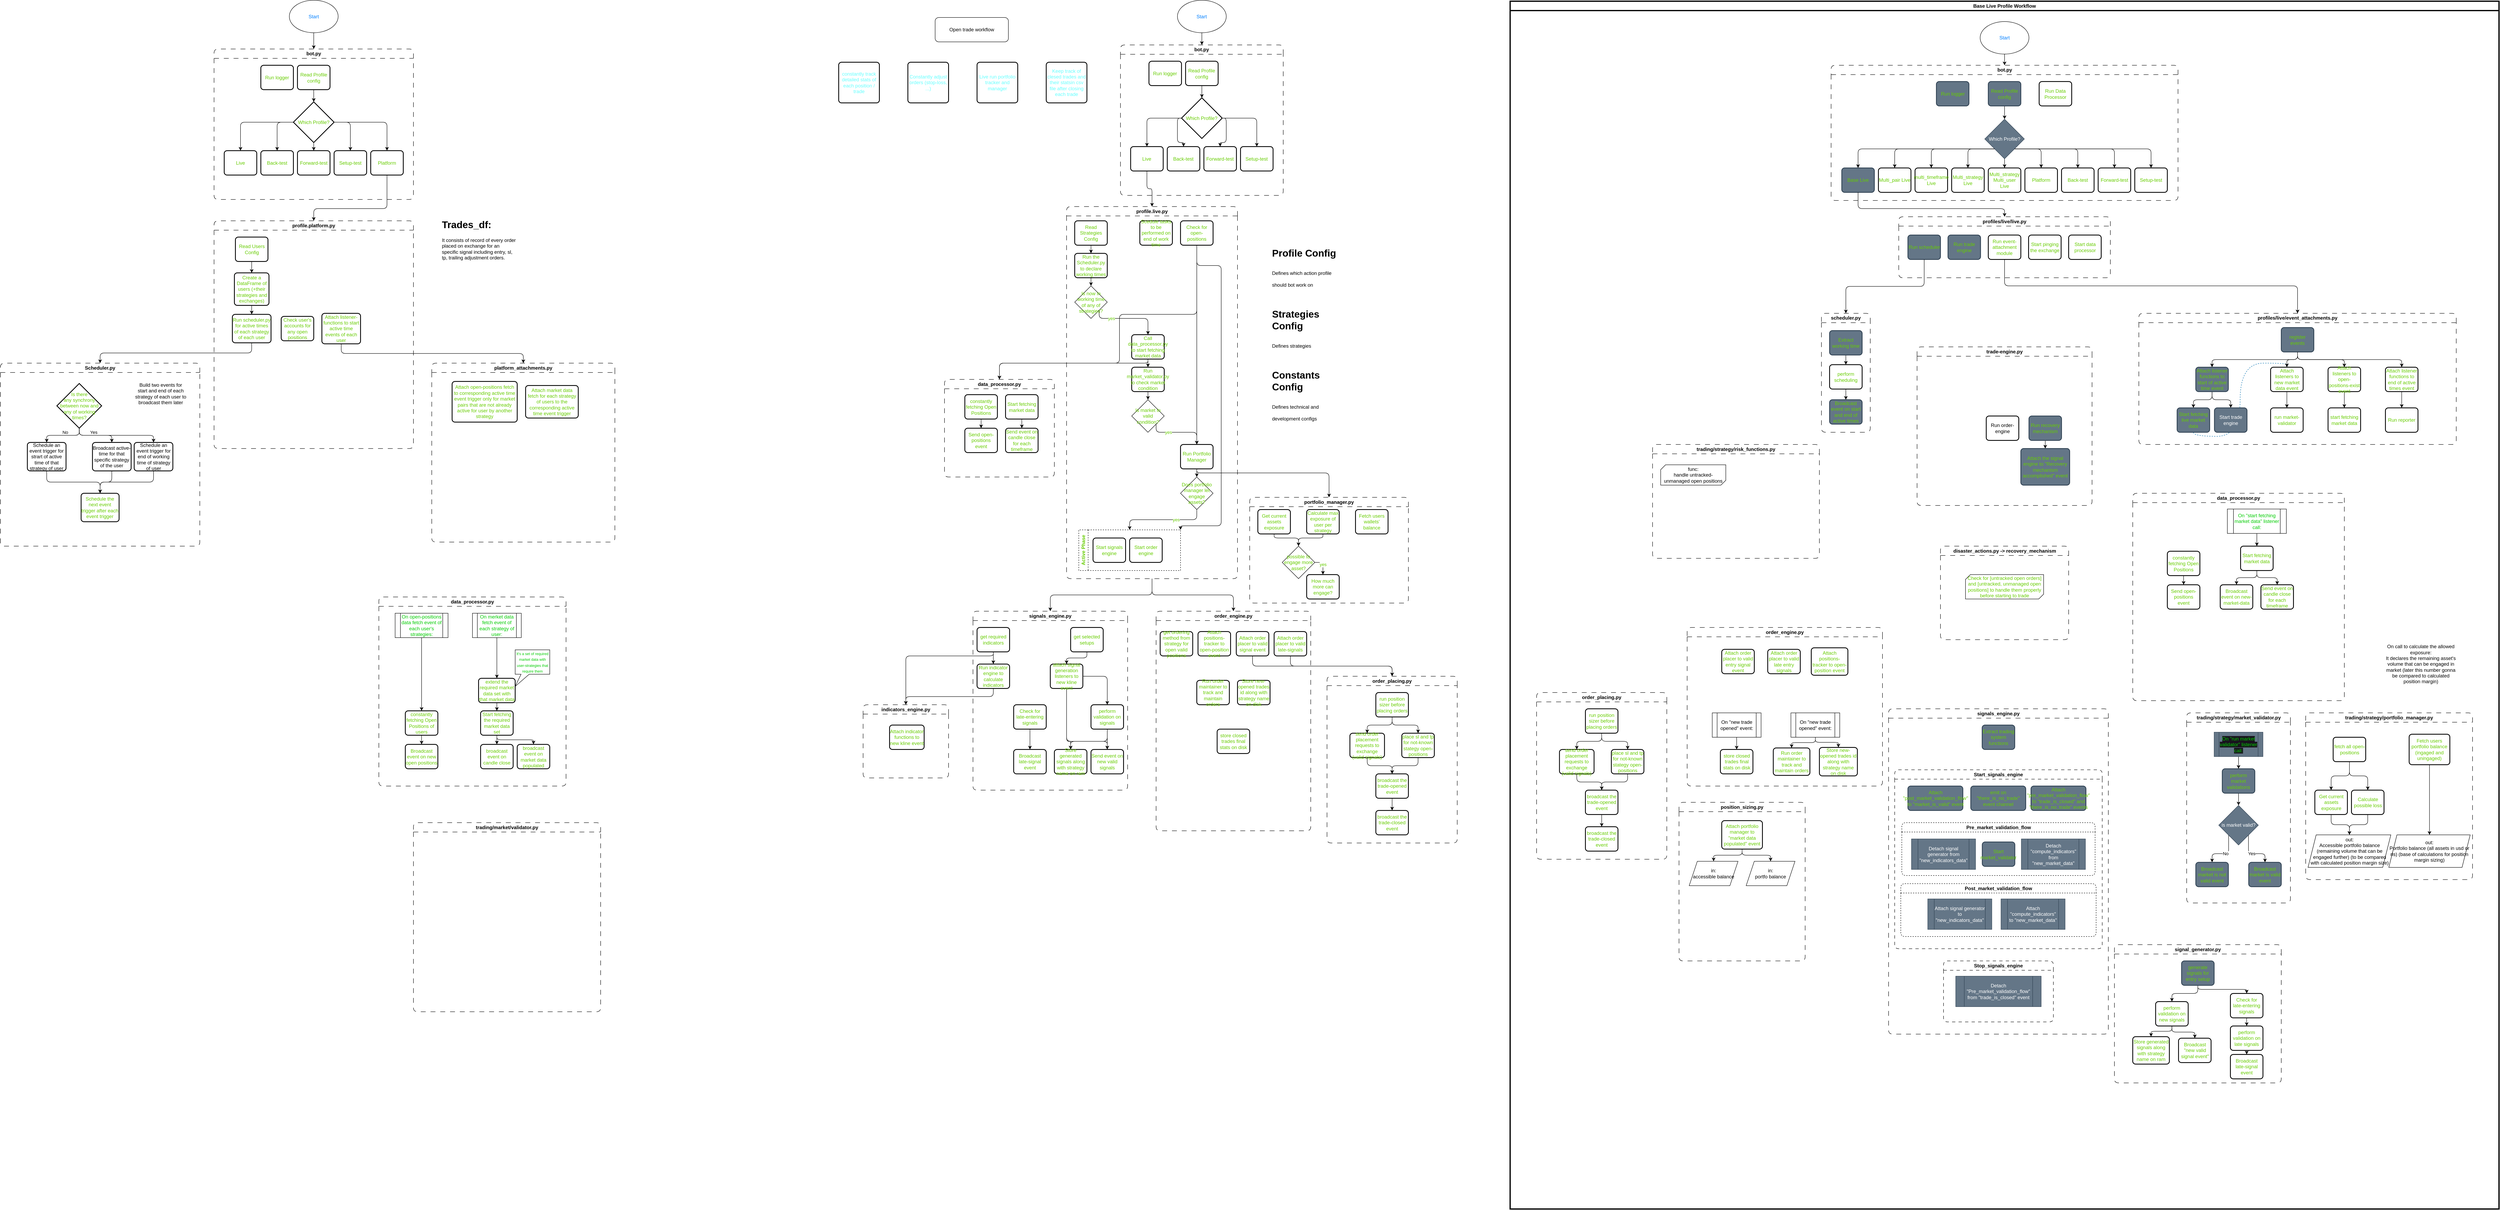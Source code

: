 <mxfile>
    <diagram id="2hrEDhwtY0BgSdLxk32c" name="Page-1">
        <mxGraphModel dx="5738" dy="1032" grid="1" gridSize="10" guides="1" tooltips="1" connect="1" arrows="1" fold="1" page="0" pageScale="1" pageWidth="1169" pageHeight="827" math="0" shadow="0">
            <root>
                <mxCell id="0"/>
                <mxCell id="1" parent="0"/>
                <mxCell id="21" value="constantly track detailed stats of each position / trade" style="rounded=1;whiteSpace=wrap;html=1;absoluteArcSize=1;arcSize=14;strokeWidth=2;fontColor=#66FFFF;" parent="1" vertex="1">
                    <mxGeometry x="-2340" y="-10" width="100" height="100" as="geometry"/>
                </mxCell>
                <mxCell id="22" value="Open trade workflow" style="rounded=1;whiteSpace=wrap;html=1;" parent="1" vertex="1">
                    <mxGeometry x="-2103" y="-120" width="180" height="60" as="geometry"/>
                </mxCell>
                <mxCell id="23" value="Constantly adjust orders (stop-loss, ...)" style="rounded=1;whiteSpace=wrap;html=1;absoluteArcSize=1;arcSize=14;strokeWidth=2;fontColor=#66FFFF;" parent="1" vertex="1">
                    <mxGeometry x="-2170" y="-10" width="100" height="100" as="geometry"/>
                </mxCell>
                <mxCell id="24" value="Live run portfolio tracker and manager" style="rounded=1;whiteSpace=wrap;html=1;absoluteArcSize=1;arcSize=14;strokeWidth=2;fontColor=#66FFFF;" parent="1" vertex="1">
                    <mxGeometry x="-2000" y="-10" width="100" height="100" as="geometry"/>
                </mxCell>
                <mxCell id="25" value="Keep track of clesed trades and their statsin csv file after closing each trade" style="rounded=1;whiteSpace=wrap;html=1;absoluteArcSize=1;arcSize=14;strokeWidth=2;fontColor=#66FFFF;" parent="1" vertex="1">
                    <mxGeometry x="-1830" y="-10" width="100" height="100" as="geometry"/>
                </mxCell>
                <mxCell id="43" style="edgeStyle=none;html=1;exitX=0.5;exitY=1;exitDx=0;exitDy=0;entryX=0.5;entryY=0;entryDx=0;entryDy=0;" parent="1" source="38" target="42" edge="1">
                    <mxGeometry relative="1" as="geometry"/>
                </mxCell>
                <mxCell id="38" value="&lt;font color=&quot;#007fff&quot;&gt;Start&lt;/font&gt;" style="ellipse;whiteSpace=wrap;html=1;" parent="1" vertex="1">
                    <mxGeometry x="-1507.56" y="-162.5" width="120" height="80" as="geometry"/>
                </mxCell>
                <mxCell id="39" value="&lt;h1&gt;&lt;span style=&quot;background-color: initial;&quot;&gt;Profile Config&lt;/span&gt;&lt;/h1&gt;&lt;h1&gt;&lt;span style=&quot;background-color: initial; font-size: 12px; font-weight: normal;&quot;&gt;Defines which action profile should bot work on&lt;/span&gt;&lt;br&gt;&lt;/h1&gt;" style="text;html=1;strokeColor=none;fillColor=none;spacing=5;spacingTop=-20;whiteSpace=wrap;overflow=hidden;rounded=0;" parent="1" vertex="1">
                    <mxGeometry x="-1280" y="440" width="180" height="130" as="geometry"/>
                </mxCell>
                <mxCell id="40" value="&lt;h1&gt;&lt;span style=&quot;background-color: initial;&quot;&gt;Strategies Config&lt;/span&gt;&lt;/h1&gt;&lt;h1&gt;&lt;span style=&quot;background-color: initial; font-size: 12px; font-weight: normal;&quot;&gt;Defines strategies&lt;/span&gt;&lt;br&gt;&lt;/h1&gt;" style="text;html=1;strokeColor=none;fillColor=none;spacing=5;spacingTop=-20;whiteSpace=wrap;overflow=hidden;rounded=0;" parent="1" vertex="1">
                    <mxGeometry x="-1280" y="590" width="180" height="130" as="geometry"/>
                </mxCell>
                <mxCell id="41" value="&lt;h1&gt;&lt;span style=&quot;background-color: initial;&quot;&gt;Constants Config&lt;/span&gt;&lt;/h1&gt;&lt;h1&gt;&lt;span style=&quot;background-color: initial; font-size: 12px; font-weight: normal;&quot;&gt;Defines technical and development configs&lt;/span&gt;&lt;br&gt;&lt;/h1&gt;" style="text;html=1;strokeColor=none;fillColor=none;spacing=5;spacingTop=-20;whiteSpace=wrap;overflow=hidden;rounded=0;" parent="1" vertex="1">
                    <mxGeometry x="-1280" y="740" width="160" height="140" as="geometry"/>
                </mxCell>
                <mxCell id="42" value="bot.py" style="swimlane;whiteSpace=wrap;html=1;rounded=1;dashed=1;dashPattern=12 12;" parent="1" vertex="1">
                    <mxGeometry x="-1647.56" y="-52.5" width="400" height="370" as="geometry">
                        <mxRectangle x="-740" y="-70" width="80" height="30" as="alternateBounds"/>
                    </mxGeometry>
                </mxCell>
                <mxCell id="54" style="edgeStyle=orthogonalEdgeStyle;html=1;exitX=0.5;exitY=1;exitDx=0;exitDy=0;entryX=0.5;entryY=0;entryDx=0;entryDy=0;entryPerimeter=0;fontColor=#66CC00;" parent="42" source="44" target="45" edge="1">
                    <mxGeometry relative="1" as="geometry">
                        <mxPoint x="200" y="120" as="sourcePoint"/>
                    </mxGeometry>
                </mxCell>
                <mxCell id="44" value="&lt;font color=&quot;#66cc00&quot;&gt;Read Profile config&lt;/font&gt;" style="rounded=1;whiteSpace=wrap;html=1;absoluteArcSize=1;arcSize=14;strokeWidth=2;" parent="42" vertex="1">
                    <mxGeometry x="160" y="40" width="80" height="60" as="geometry"/>
                </mxCell>
                <mxCell id="45" value="Which Profile?" style="strokeWidth=2;html=1;shape=mxgraph.flowchart.decision;whiteSpace=wrap;fontColor=#66CC00;" parent="42" vertex="1">
                    <mxGeometry x="150" y="130" width="100" height="100" as="geometry"/>
                </mxCell>
                <mxCell id="46" value="&lt;font color=&quot;#66cc00&quot;&gt;Live&lt;/font&gt;" style="rounded=1;whiteSpace=wrap;html=1;absoluteArcSize=1;arcSize=14;strokeWidth=2;" parent="42" vertex="1">
                    <mxGeometry x="25" y="250" width="80" height="60" as="geometry"/>
                </mxCell>
                <mxCell id="53" style="edgeStyle=orthogonalEdgeStyle;html=1;exitX=0;exitY=0.5;exitDx=0;exitDy=0;exitPerimeter=0;entryX=0.5;entryY=0;entryDx=0;entryDy=0;fontColor=#66CC00;" parent="42" source="45" target="46" edge="1">
                    <mxGeometry relative="1" as="geometry"/>
                </mxCell>
                <mxCell id="47" value="&lt;font color=&quot;#66cc00&quot;&gt;Back-test&lt;/font&gt;" style="rounded=1;whiteSpace=wrap;html=1;absoluteArcSize=1;arcSize=14;strokeWidth=2;" parent="42" vertex="1">
                    <mxGeometry x="115" y="250" width="80" height="60" as="geometry"/>
                </mxCell>
                <mxCell id="52" style="edgeStyle=orthogonalEdgeStyle;html=1;exitX=0;exitY=0.5;exitDx=0;exitDy=0;exitPerimeter=0;entryX=0.5;entryY=0;entryDx=0;entryDy=0;fontColor=#66CC00;" parent="42" source="45" target="47" edge="1">
                    <mxGeometry relative="1" as="geometry"/>
                </mxCell>
                <mxCell id="48" value="&lt;font color=&quot;#66cc00&quot;&gt;Forward-test&lt;/font&gt;" style="rounded=1;whiteSpace=wrap;html=1;absoluteArcSize=1;arcSize=14;strokeWidth=2;" parent="42" vertex="1">
                    <mxGeometry x="205" y="250" width="80" height="60" as="geometry"/>
                </mxCell>
                <mxCell id="51" style="edgeStyle=orthogonalEdgeStyle;html=1;exitX=1;exitY=0.5;exitDx=0;exitDy=0;exitPerimeter=0;entryX=0.5;entryY=0;entryDx=0;entryDy=0;fontColor=#66CC00;" parent="42" source="45" target="48" edge="1">
                    <mxGeometry relative="1" as="geometry"/>
                </mxCell>
                <mxCell id="49" value="&lt;font color=&quot;#66cc00&quot;&gt;Setup-test&lt;/font&gt;" style="rounded=1;whiteSpace=wrap;html=1;absoluteArcSize=1;arcSize=14;strokeWidth=2;" parent="42" vertex="1">
                    <mxGeometry x="295" y="250" width="80" height="60" as="geometry"/>
                </mxCell>
                <mxCell id="50" style="edgeStyle=orthogonalEdgeStyle;html=1;exitX=1;exitY=0.5;exitDx=0;exitDy=0;exitPerimeter=0;entryX=0.5;entryY=0;entryDx=0;entryDy=0;fontColor=#66CC00;" parent="42" source="45" target="49" edge="1">
                    <mxGeometry relative="1" as="geometry"/>
                </mxCell>
                <mxCell id="72" value="&lt;font color=&quot;#66cc00&quot;&gt;Run logger&lt;/font&gt;" style="rounded=1;whiteSpace=wrap;html=1;absoluteArcSize=1;arcSize=14;strokeWidth=2;" parent="42" vertex="1">
                    <mxGeometry x="70" y="40" width="80" height="60" as="geometry"/>
                </mxCell>
                <mxCell id="55" value="profile.live.py" style="swimlane;whiteSpace=wrap;html=1;rounded=1;dashed=1;dashPattern=12 12;" parent="1" vertex="1">
                    <mxGeometry x="-1780" y="345" width="420" height="915" as="geometry">
                        <mxRectangle x="-740" y="-70" width="80" height="30" as="alternateBounds"/>
                    </mxGeometry>
                </mxCell>
                <mxCell id="87" style="edgeStyle=orthogonalEdgeStyle;html=1;exitX=0.5;exitY=1;exitDx=0;exitDy=0;entryX=0.5;entryY=0;entryDx=0;entryDy=0;fontColor=#66CC00;" parent="55" source="57" target="206" edge="1">
                    <mxGeometry relative="1" as="geometry">
                        <mxPoint x="332.43" y="172.5" as="targetPoint"/>
                    </mxGeometry>
                </mxCell>
                <mxCell id="57" value="&lt;font color=&quot;#66cc00&quot;&gt;Read Strategies Config&lt;/font&gt;" style="rounded=1;whiteSpace=wrap;html=1;absoluteArcSize=1;arcSize=14;strokeWidth=2;" parent="55" vertex="1">
                    <mxGeometry x="20.0" y="35" width="80" height="60" as="geometry"/>
                </mxCell>
                <mxCell id="84" style="edgeStyle=orthogonalEdgeStyle;html=1;exitX=0.5;exitY=1;exitDx=0;exitDy=0;entryX=0.5;entryY=0;entryDx=0;entryDy=0;fontColor=#66CC00;" parent="55" source="67" target="83" edge="1">
                    <mxGeometry relative="1" as="geometry"/>
                </mxCell>
                <mxCell id="67" value="&lt;font color=&quot;#66cc00&quot;&gt;Run Portfolio Manager&lt;/font&gt;" style="rounded=1;whiteSpace=wrap;html=1;absoluteArcSize=1;arcSize=14;strokeWidth=2;" parent="55" vertex="1">
                    <mxGeometry x="280.0" y="585" width="80" height="60" as="geometry"/>
                </mxCell>
                <mxCell id="85" style="edgeStyle=orthogonalEdgeStyle;html=1;exitX=0.5;exitY=1;exitDx=0;exitDy=0;entryX=0.5;entryY=0;entryDx=0;entryDy=0;fontColor=#66CC00;" parent="55" source="70" target="74" edge="1">
                    <mxGeometry relative="1" as="geometry"/>
                </mxCell>
                <mxCell id="70" value="&lt;font color=&quot;#66cc00&quot;&gt;Call data_processor.py to start fetching market data&lt;/font&gt;" style="rounded=1;whiteSpace=wrap;html=1;absoluteArcSize=1;arcSize=14;strokeWidth=2;" parent="55" vertex="1">
                    <mxGeometry x="160.0" y="315" width="80" height="60" as="geometry"/>
                </mxCell>
                <mxCell id="77" style="edgeStyle=orthogonalEdgeStyle;html=1;exitX=0.5;exitY=1;exitDx=0;exitDy=0;entryX=0.5;entryY=0;entryDx=0;entryDy=0;fontColor=#66CC00;" parent="55" source="74" target="76" edge="1">
                    <mxGeometry relative="1" as="geometry"/>
                </mxCell>
                <mxCell id="76" value="Is market in valid condition?" style="rhombus;whiteSpace=wrap;html=1;rounded=0;shadow=0;glass=0;sketch=0;fillStyle=auto;fontColor=#66CC00;gradientColor=none;" parent="55" vertex="1">
                    <mxGeometry x="160.0" y="475" width="80" height="80" as="geometry"/>
                </mxCell>
                <mxCell id="79" value="&lt;font color=&quot;#66cc00&quot;&gt;Check for open-positions&lt;/font&gt;" style="rounded=1;whiteSpace=wrap;html=1;absoluteArcSize=1;arcSize=14;strokeWidth=2;" parent="55" vertex="1">
                    <mxGeometry x="280.0" y="35" width="80" height="60" as="geometry"/>
                </mxCell>
                <mxCell id="213" value="yes" style="edgeStyle=orthogonalEdgeStyle;html=1;exitX=0.5;exitY=1;exitDx=0;exitDy=0;entryX=0.5;entryY=0;entryDx=0;entryDy=0;fontColor=#66CC00;" parent="55" source="83" target="129" edge="1">
                    <mxGeometry x="-0.2" y="-10" relative="1" as="geometry">
                        <mxPoint x="10" y="10" as="offset"/>
                    </mxGeometry>
                </mxCell>
                <mxCell id="83" value="Does portfolio manager let engage assets?" style="rhombus;whiteSpace=wrap;html=1;rounded=0;shadow=0;glass=0;sketch=0;fillStyle=auto;fontColor=#66CC00;gradientColor=none;" parent="55" vertex="1">
                    <mxGeometry x="280.0" y="665" width="80" height="80" as="geometry"/>
                </mxCell>
                <mxCell id="82" style="edgeStyle=orthogonalEdgeStyle;html=1;exitX=0.5;exitY=1;exitDx=0;exitDy=0;fontColor=#66CC00;entryX=0.5;entryY=0;entryDx=0;entryDy=0;" parent="55" source="79" target="67" edge="1">
                    <mxGeometry relative="1" as="geometry">
                        <mxPoint x="52.44" y="142.5" as="targetPoint"/>
                    </mxGeometry>
                </mxCell>
                <mxCell id="129" value="Active Phase" style="swimlane;horizontal=0;whiteSpace=wrap;html=1;rounded=0;shadow=0;glass=0;sketch=0;fillStyle=auto;fontColor=#66CC00;gradientColor=none;dashed=1;" parent="55" vertex="1">
                    <mxGeometry x="30" y="795" width="250" height="100" as="geometry">
                        <mxRectangle x="132.44" y="382.5" width="40" height="110" as="alternateBounds"/>
                    </mxGeometry>
                </mxCell>
                <mxCell id="97" value="&lt;font color=&quot;#66cc00&quot;&gt;Start signals engine&lt;/font&gt;" style="rounded=1;whiteSpace=wrap;html=1;absoluteArcSize=1;arcSize=14;strokeWidth=2;" parent="129" vertex="1">
                    <mxGeometry x="35" y="20" width="80" height="60" as="geometry"/>
                </mxCell>
                <mxCell id="126" value="&lt;font color=&quot;#66cc00&quot;&gt;Start order engine&lt;/font&gt;" style="rounded=1;whiteSpace=wrap;html=1;absoluteArcSize=1;arcSize=14;strokeWidth=2;" parent="129" vertex="1">
                    <mxGeometry x="125" y="20" width="80" height="60" as="geometry"/>
                </mxCell>
                <mxCell id="130" style="edgeStyle=orthogonalEdgeStyle;html=1;exitX=0.5;exitY=1;exitDx=0;exitDy=0;fontColor=#66CC00;entryX=1;entryY=0;entryDx=0;entryDy=0;" parent="55" source="79" target="129" edge="1">
                    <mxGeometry relative="1" as="geometry">
                        <mxPoint x="162.44" y="362.5" as="targetPoint"/>
                        <Array as="points">
                            <mxPoint x="320" y="145"/>
                            <mxPoint x="380" y="145"/>
                            <mxPoint x="380" y="785"/>
                            <mxPoint x="280" y="785"/>
                        </Array>
                    </mxGeometry>
                </mxCell>
                <mxCell id="206" value="&lt;font color=&quot;#66cc00&quot;&gt;Run the Scheduler.py to declare working times&lt;/font&gt;" style="rounded=1;whiteSpace=wrap;html=1;absoluteArcSize=1;arcSize=14;strokeWidth=2;" parent="55" vertex="1">
                    <mxGeometry x="20" y="115" width="80" height="60" as="geometry"/>
                </mxCell>
                <mxCell id="211" value="yes" style="edgeStyle=orthogonalEdgeStyle;html=1;exitX=1;exitY=1;exitDx=0;exitDy=0;entryX=0.5;entryY=0;entryDx=0;entryDy=0;fontColor=#66CC00;" parent="55" source="207" target="70" edge="1">
                    <mxGeometry x="-0.444" relative="1" as="geometry">
                        <Array as="points">
                            <mxPoint x="80" y="275"/>
                            <mxPoint x="200" y="275"/>
                        </Array>
                        <mxPoint as="offset"/>
                    </mxGeometry>
                </mxCell>
                <mxCell id="207" value="Is now in working time of any of strategies?" style="rhombus;whiteSpace=wrap;html=1;rounded=0;shadow=0;glass=0;sketch=0;fillStyle=auto;fontColor=#66CC00;gradientColor=none;" parent="55" vertex="1">
                    <mxGeometry x="20" y="195" width="80" height="80" as="geometry"/>
                </mxCell>
                <mxCell id="205" style="edgeStyle=orthogonalEdgeStyle;html=1;exitX=0.5;exitY=1;exitDx=0;exitDy=0;entryX=0.5;entryY=0;entryDx=0;entryDy=0;fontColor=#66CC00;" parent="55" source="206" target="207" edge="1">
                    <mxGeometry relative="1" as="geometry"/>
                </mxCell>
                <mxCell id="74" value="&lt;font color=&quot;#66cc00&quot;&gt;Run market_validator.py to check market condition&lt;/font&gt;" style="rounded=1;whiteSpace=wrap;html=1;absoluteArcSize=1;arcSize=14;strokeWidth=2;" parent="55" vertex="1">
                    <mxGeometry x="160.0" y="395" width="80" height="60" as="geometry"/>
                </mxCell>
                <mxCell id="222" value="&lt;font color=&quot;#66cc00&quot;&gt;Scedule tasks to be performed on end of work time&lt;/font&gt;" style="rounded=1;whiteSpace=wrap;html=1;absoluteArcSize=1;arcSize=14;strokeWidth=2;" parent="55" vertex="1">
                    <mxGeometry x="180" y="35" width="80" height="60" as="geometry"/>
                </mxCell>
                <mxCell id="78" style="edgeStyle=orthogonalEdgeStyle;html=1;exitX=0.5;exitY=1;exitDx=0;exitDy=0;entryX=0.5;entryY=0;entryDx=0;entryDy=0;fontColor=#66CC00;" parent="1" source="46" target="55" edge="1">
                    <mxGeometry relative="1" as="geometry"/>
                </mxCell>
                <mxCell id="101" value="data_processor.py" style="swimlane;whiteSpace=wrap;html=1;rounded=1;dashed=1;dashPattern=12 12;" parent="1" vertex="1">
                    <mxGeometry x="-2080" y="770" width="270" height="240" as="geometry">
                        <mxRectangle x="-1050" y="500" width="80" height="30" as="alternateBounds"/>
                    </mxGeometry>
                </mxCell>
                <mxCell id="176" style="edgeStyle=orthogonalEdgeStyle;html=1;exitX=0.5;exitY=1;exitDx=0;exitDy=0;entryX=0.5;entryY=0;entryDx=0;entryDy=0;fontColor=#66CC00;" parent="101" source="111" target="95" edge="1">
                    <mxGeometry relative="1" as="geometry"/>
                </mxCell>
                <mxCell id="111" value="&lt;font color=&quot;#66cc00&quot;&gt;Start fetching market data&lt;/font&gt;" style="rounded=1;whiteSpace=wrap;html=1;absoluteArcSize=1;arcSize=14;strokeWidth=2;" parent="101" vertex="1">
                    <mxGeometry x="150" y="37.5" width="80" height="60" as="geometry"/>
                </mxCell>
                <mxCell id="95" value="&lt;font color=&quot;#66cc00&quot;&gt;Send event on candle close for each timeframe&lt;/font&gt;" style="rounded=1;whiteSpace=wrap;html=1;absoluteArcSize=1;arcSize=14;strokeWidth=2;" parent="101" vertex="1">
                    <mxGeometry x="150" y="120" width="80" height="60" as="geometry"/>
                </mxCell>
                <mxCell id="194" style="edgeStyle=orthogonalEdgeStyle;html=1;exitX=0.5;exitY=1;exitDx=0;exitDy=0;entryX=0.5;entryY=0;entryDx=0;entryDy=0;fontColor=#66CC00;" parent="101" source="153" target="193" edge="1">
                    <mxGeometry relative="1" as="geometry"/>
                </mxCell>
                <mxCell id="153" value="&lt;font color=&quot;#66cc00&quot;&gt;constantly fetching Open Positions&lt;/font&gt;" style="rounded=1;whiteSpace=wrap;html=1;absoluteArcSize=1;arcSize=14;strokeWidth=2;" parent="101" vertex="1">
                    <mxGeometry x="50" y="37.5" width="80" height="60" as="geometry"/>
                </mxCell>
                <mxCell id="193" value="&lt;font color=&quot;#66cc00&quot;&gt;Send open-positions event&lt;/font&gt;" style="rounded=1;whiteSpace=wrap;html=1;absoluteArcSize=1;arcSize=14;strokeWidth=2;" parent="101" vertex="1">
                    <mxGeometry x="50" y="120" width="80" height="60" as="geometry"/>
                </mxCell>
                <mxCell id="138" value="signals_engine.py" style="swimlane;whiteSpace=wrap;html=1;rounded=1;dashed=1;dashPattern=12 12;" parent="1" vertex="1">
                    <mxGeometry x="-2010" y="1340" width="380" height="440" as="geometry">
                        <mxRectangle x="-740" y="-70" width="80" height="30" as="alternateBounds"/>
                    </mxGeometry>
                </mxCell>
                <mxCell id="165" style="edgeStyle=orthogonalEdgeStyle;html=1;exitX=0.5;exitY=1;exitDx=0;exitDy=0;entryX=0.5;entryY=0;entryDx=0;entryDy=0;fontColor=#66CC00;" parent="138" source="89" target="96" edge="1">
                    <mxGeometry relative="1" as="geometry"/>
                </mxCell>
                <mxCell id="89" value="&lt;font color=&quot;#66cc00&quot;&gt;get selected setups&lt;/font&gt;" style="rounded=1;whiteSpace=wrap;html=1;absoluteArcSize=1;arcSize=14;strokeWidth=2;" parent="138" vertex="1">
                    <mxGeometry x="240" y="40" width="80" height="60" as="geometry"/>
                </mxCell>
                <mxCell id="94" value="&lt;font color=&quot;#66cc00&quot;&gt;Send event on new valid signals&lt;/font&gt;" style="rounded=1;whiteSpace=wrap;html=1;absoluteArcSize=1;arcSize=14;strokeWidth=2;" parent="138" vertex="1">
                    <mxGeometry x="290" y="340" width="80" height="60" as="geometry"/>
                </mxCell>
                <mxCell id="166" style="edgeStyle=orthogonalEdgeStyle;html=1;exitX=0.5;exitY=1;exitDx=0;exitDy=0;entryX=0.5;entryY=0;entryDx=0;entryDy=0;fontColor=#66CC00;" parent="138" source="96" target="94" edge="1">
                    <mxGeometry relative="1" as="geometry">
                        <Array as="points">
                            <mxPoint x="230" y="320"/>
                            <mxPoint x="330" y="320"/>
                        </Array>
                    </mxGeometry>
                </mxCell>
                <mxCell id="203" style="edgeStyle=orthogonalEdgeStyle;html=1;exitX=1;exitY=0.5;exitDx=0;exitDy=0;entryX=0.5;entryY=0;entryDx=0;entryDy=0;fontColor=#66CC00;" parent="138" source="96" target="173" edge="1">
                    <mxGeometry relative="1" as="geometry"/>
                </mxCell>
                <mxCell id="220" style="edgeStyle=orthogonalEdgeStyle;html=1;exitX=0.5;exitY=1;exitDx=0;exitDy=0;entryX=0.5;entryY=0;entryDx=0;entryDy=0;fontColor=#66CC00;" parent="138" source="96" target="219" edge="1">
                    <mxGeometry relative="1" as="geometry">
                        <Array as="points">
                            <mxPoint x="230" y="320"/>
                            <mxPoint x="240" y="320"/>
                        </Array>
                    </mxGeometry>
                </mxCell>
                <mxCell id="96" value="&lt;font color=&quot;#66cc00&quot;&gt;attach signal generation listeners to new kline event&lt;/font&gt;" style="rounded=1;whiteSpace=wrap;html=1;absoluteArcSize=1;arcSize=14;strokeWidth=2;" parent="138" vertex="1">
                    <mxGeometry x="190" y="130" width="80" height="60" as="geometry"/>
                </mxCell>
                <mxCell id="164" style="edgeStyle=orthogonalEdgeStyle;html=1;exitX=0.5;exitY=1;exitDx=0;exitDy=0;entryX=0.5;entryY=0;entryDx=0;entryDy=0;fontColor=#66CC00;" parent="138" source="141" target="143" edge="1">
                    <mxGeometry relative="1" as="geometry"/>
                </mxCell>
                <mxCell id="141" value="&lt;font color=&quot;#66cc00&quot;&gt;get required indicators&lt;/font&gt;" style="rounded=1;whiteSpace=wrap;html=1;absoluteArcSize=1;arcSize=14;strokeWidth=2;" parent="138" vertex="1">
                    <mxGeometry x="10" y="40" width="80" height="60" as="geometry"/>
                </mxCell>
                <mxCell id="143" value="&lt;font color=&quot;#66cc00&quot;&gt;Run indicator engine to calculate indicators&lt;/font&gt;" style="rounded=1;whiteSpace=wrap;html=1;absoluteArcSize=1;arcSize=14;strokeWidth=2;" parent="138" vertex="1">
                    <mxGeometry x="10" y="130" width="80" height="60" as="geometry"/>
                </mxCell>
                <mxCell id="204" style="edgeStyle=orthogonalEdgeStyle;html=1;exitX=0.5;exitY=1;exitDx=0;exitDy=0;entryX=0.5;entryY=0;entryDx=0;entryDy=0;fontColor=#66CC00;" parent="138" source="173" target="94" edge="1">
                    <mxGeometry relative="1" as="geometry">
                        <Array as="points">
                            <mxPoint x="330" y="330"/>
                            <mxPoint x="330" y="330"/>
                        </Array>
                    </mxGeometry>
                </mxCell>
                <mxCell id="173" value="&lt;font color=&quot;#66cc00&quot;&gt;perform validation on signals&lt;/font&gt;" style="rounded=1;whiteSpace=wrap;html=1;absoluteArcSize=1;arcSize=14;strokeWidth=2;" parent="138" vertex="1">
                    <mxGeometry x="290" y="230" width="80" height="60" as="geometry"/>
                </mxCell>
                <mxCell id="200" style="edgeStyle=orthogonalEdgeStyle;html=1;exitX=0.5;exitY=1;exitDx=0;exitDy=0;entryX=0.5;entryY=0;entryDx=0;entryDy=0;fontColor=#66CC00;" parent="138" source="198" target="199" edge="1">
                    <mxGeometry relative="1" as="geometry"/>
                </mxCell>
                <mxCell id="198" value="&lt;font color=&quot;#66cc00&quot;&gt;Check for late-entering signals&lt;/font&gt;" style="rounded=1;whiteSpace=wrap;html=1;absoluteArcSize=1;arcSize=14;strokeWidth=2;" parent="138" vertex="1">
                    <mxGeometry x="100" y="230" width="80" height="60" as="geometry"/>
                </mxCell>
                <mxCell id="199" value="&lt;font color=&quot;#66cc00&quot;&gt;Broadcast late-signal event&lt;/font&gt;" style="rounded=1;whiteSpace=wrap;html=1;absoluteArcSize=1;arcSize=14;strokeWidth=2;" parent="138" vertex="1">
                    <mxGeometry x="100" y="340" width="80" height="60" as="geometry"/>
                </mxCell>
                <mxCell id="219" value="&lt;font color=&quot;#66cc00&quot;&gt;Store generated signals along with strategy name on ram&lt;/font&gt;" style="rounded=1;whiteSpace=wrap;html=1;absoluteArcSize=1;arcSize=14;strokeWidth=2;" parent="138" vertex="1">
                    <mxGeometry x="200" y="340" width="80" height="60" as="geometry"/>
                </mxCell>
                <mxCell id="144" value="indicators_engine.py" style="swimlane;whiteSpace=wrap;html=1;rounded=1;dashed=1;dashPattern=12 12;" parent="1" vertex="1">
                    <mxGeometry x="-2280" y="1570" width="210" height="180" as="geometry">
                        <mxRectangle x="-740" y="-70" width="80" height="30" as="alternateBounds"/>
                    </mxGeometry>
                </mxCell>
                <mxCell id="145" value="&lt;font color=&quot;#66cc00&quot;&gt;Attach indicator functions to new kline event&lt;/font&gt;" style="rounded=1;whiteSpace=wrap;html=1;absoluteArcSize=1;arcSize=14;strokeWidth=2;" parent="144" vertex="1">
                    <mxGeometry x="65" y="50" width="85" height="60" as="geometry"/>
                </mxCell>
                <mxCell id="154" value="portfolio_manager.py" style="swimlane;whiteSpace=wrap;html=1;rounded=1;dashed=1;dashPattern=12 12;" parent="1" vertex="1">
                    <mxGeometry x="-1330" y="1060" width="390" height="260" as="geometry">
                        <mxRectangle x="-740" y="-70" width="80" height="30" as="alternateBounds"/>
                    </mxGeometry>
                </mxCell>
                <mxCell id="158" value="&lt;font color=&quot;#66cc00&quot;&gt;Get current assets exposure&lt;/font&gt;" style="rounded=1;whiteSpace=wrap;html=1;absoluteArcSize=1;arcSize=14;strokeWidth=2;" parent="154" vertex="1">
                    <mxGeometry x="20" y="30" width="80" height="60" as="geometry"/>
                </mxCell>
                <mxCell id="171" style="edgeStyle=orthogonalEdgeStyle;html=1;exitX=0.5;exitY=1;exitDx=0;exitDy=0;entryX=0.5;entryY=0;entryDx=0;entryDy=0;fontColor=#66CC00;" parent="154" source="167" target="168" edge="1">
                    <mxGeometry relative="1" as="geometry">
                        <mxPoint x="120" y="110.0" as="targetPoint"/>
                        <Array as="points">
                            <mxPoint x="180" y="100"/>
                            <mxPoint x="120" y="100"/>
                        </Array>
                    </mxGeometry>
                </mxCell>
                <mxCell id="167" value="&lt;font color=&quot;#66cc00&quot;&gt;Calculate max exposure of user per strategy&lt;/font&gt;" style="rounded=1;whiteSpace=wrap;html=1;absoluteArcSize=1;arcSize=14;strokeWidth=2;" parent="154" vertex="1">
                    <mxGeometry x="140" y="30" width="80" height="60" as="geometry"/>
                </mxCell>
                <mxCell id="170" value="yes" style="edgeStyle=orthogonalEdgeStyle;html=1;exitX=1;exitY=0.5;exitDx=0;exitDy=0;entryX=0.5;entryY=0;entryDx=0;entryDy=0;fontColor=#66CC00;" parent="154" source="168" target="169" edge="1">
                    <mxGeometry relative="1" as="geometry"/>
                </mxCell>
                <mxCell id="168" value="possible to engage more asset?" style="rhombus;whiteSpace=wrap;html=1;rounded=0;shadow=0;glass=0;sketch=0;fillStyle=auto;fontColor=#66CC00;gradientColor=none;" parent="154" vertex="1">
                    <mxGeometry x="80" y="120" width="80" height="80" as="geometry"/>
                </mxCell>
                <mxCell id="169" value="&lt;font color=&quot;#66cc00&quot;&gt;How much more can engage?&lt;/font&gt;" style="rounded=1;whiteSpace=wrap;html=1;absoluteArcSize=1;arcSize=14;strokeWidth=2;" parent="154" vertex="1">
                    <mxGeometry x="140" y="190" width="80" height="60" as="geometry"/>
                </mxCell>
                <mxCell id="172" style="edgeStyle=orthogonalEdgeStyle;html=1;exitX=0.5;exitY=1;exitDx=0;exitDy=0;fontColor=#66CC00;entryX=0.5;entryY=0;entryDx=0;entryDy=0;" parent="154" source="158" target="168" edge="1">
                    <mxGeometry relative="1" as="geometry">
                        <mxPoint x="120" y="110.0" as="targetPoint"/>
                        <Array as="points">
                            <mxPoint x="60" y="100"/>
                            <mxPoint x="120" y="100"/>
                        </Array>
                    </mxGeometry>
                </mxCell>
                <mxCell id="189" value="&lt;font color=&quot;#66cc00&quot;&gt;Fetch users wallets' balance&lt;/font&gt;" style="rounded=1;whiteSpace=wrap;html=1;absoluteArcSize=1;arcSize=14;strokeWidth=2;" parent="154" vertex="1">
                    <mxGeometry x="260" y="30" width="80" height="60" as="geometry"/>
                </mxCell>
                <mxCell id="162" style="edgeStyle=orthogonalEdgeStyle;html=1;exitX=0.5;exitY=1;exitDx=0;exitDy=0;entryX=0.5;entryY=0;entryDx=0;entryDy=0;fontColor=#66CC00;" parent="1" source="55" target="138" edge="1">
                    <mxGeometry relative="1" as="geometry">
                        <mxPoint x="-1557.57" y="1220" as="sourcePoint"/>
                        <Array as="points">
                            <mxPoint x="-1570" y="1300"/>
                            <mxPoint x="-1820" y="1300"/>
                        </Array>
                    </mxGeometry>
                </mxCell>
                <mxCell id="177" value="order_engine.py" style="swimlane;whiteSpace=wrap;html=1;rounded=1;dashed=1;dashPattern=12 12;" parent="1" vertex="1">
                    <mxGeometry x="-1560" y="1340" width="380" height="540" as="geometry">
                        <mxRectangle x="-740" y="-70" width="80" height="30" as="alternateBounds"/>
                    </mxGeometry>
                </mxCell>
                <mxCell id="192" value="&lt;span style=&quot;color: rgb(102, 204, 0);&quot;&gt;Attach order placer&amp;nbsp;to valid signal event&lt;/span&gt;" style="rounded=1;whiteSpace=wrap;html=1;absoluteArcSize=1;arcSize=14;strokeWidth=2;" parent="177" vertex="1">
                    <mxGeometry x="197" y="50" width="80" height="60" as="geometry"/>
                </mxCell>
                <mxCell id="195" value="&lt;span style=&quot;color: rgb(102, 204, 0);&quot;&gt;Attach positions-tracker to open-position event&lt;/span&gt;" style="rounded=1;whiteSpace=wrap;html=1;absoluteArcSize=1;arcSize=14;strokeWidth=2;" parent="177" vertex="1">
                    <mxGeometry x="103" y="50" width="80" height="60" as="geometry"/>
                </mxCell>
                <mxCell id="201" value="&lt;span style=&quot;color: rgb(102, 204, 0);&quot;&gt;Attach order placer&amp;nbsp;to valid late-signals&lt;/span&gt;" style="rounded=1;whiteSpace=wrap;html=1;absoluteArcSize=1;arcSize=14;strokeWidth=2;" parent="177" vertex="1">
                    <mxGeometry x="290" y="50" width="80" height="60" as="geometry"/>
                </mxCell>
                <mxCell id="223" value="&lt;font color=&quot;#66cc00&quot;&gt;Store new-opened trades id along with strategy name on disk&lt;/font&gt;" style="rounded=1;whiteSpace=wrap;html=1;absoluteArcSize=1;arcSize=14;strokeWidth=2;" parent="177" vertex="1">
                    <mxGeometry x="200" y="170" width="80" height="60" as="geometry"/>
                </mxCell>
                <mxCell id="225" value="&lt;span style=&quot;color: rgb(102, 204, 0);&quot;&gt;get ordering method from strategy for open valid positions&lt;/span&gt;" style="rounded=1;whiteSpace=wrap;html=1;absoluteArcSize=1;arcSize=14;strokeWidth=2;" parent="177" vertex="1">
                    <mxGeometry x="10" y="50" width="80" height="60" as="geometry"/>
                </mxCell>
                <mxCell id="230" value="&lt;span style=&quot;color: rgb(102, 204, 0);&quot;&gt;Run order maintainer to track and maintain orders&lt;/span&gt;" style="rounded=1;whiteSpace=wrap;html=1;absoluteArcSize=1;arcSize=14;strokeWidth=2;" parent="177" vertex="1">
                    <mxGeometry x="100" y="170" width="80" height="60" as="geometry"/>
                </mxCell>
                <mxCell id="232" value="&lt;span style=&quot;color: rgb(102, 204, 0);&quot;&gt;store closed trades final stats on disk&lt;/span&gt;" style="rounded=1;whiteSpace=wrap;html=1;absoluteArcSize=1;arcSize=14;strokeWidth=2;" parent="177" vertex="1">
                    <mxGeometry x="150" y="290" width="80" height="60" as="geometry"/>
                </mxCell>
                <mxCell id="188" style="edgeStyle=orthogonalEdgeStyle;html=1;exitX=0.5;exitY=1;exitDx=0;exitDy=0;fontColor=#66CC00;" parent="1" source="55" target="177" edge="1">
                    <mxGeometry relative="1" as="geometry">
                        <mxPoint x="-1467.57" y="1220" as="sourcePoint"/>
                        <Array as="points">
                            <mxPoint x="-1570" y="1300"/>
                            <mxPoint x="-1370" y="1300"/>
                        </Array>
                    </mxGeometry>
                </mxCell>
                <mxCell id="212" value="yes" style="edgeStyle=orthogonalEdgeStyle;html=1;exitX=1;exitY=1;exitDx=0;exitDy=0;fontColor=#66CC00;" parent="1" source="76" edge="1">
                    <mxGeometry x="-0.333" relative="1" as="geometry">
                        <mxPoint x="-1460" y="930" as="targetPoint"/>
                        <Array as="points">
                            <mxPoint x="-1560" y="900"/>
                            <mxPoint x="-1460" y="900"/>
                        </Array>
                        <mxPoint as="offset"/>
                    </mxGeometry>
                </mxCell>
                <mxCell id="216" style="edgeStyle=orthogonalEdgeStyle;html=1;exitX=0.5;exitY=1;exitDx=0;exitDy=0;entryX=0.5;entryY=0;entryDx=0;entryDy=0;fontColor=#66CC00;" parent="1" source="79" target="101" edge="1">
                    <mxGeometry relative="1" as="geometry">
                        <Array as="points">
                            <mxPoint x="-1460" y="610"/>
                            <mxPoint x="-1650" y="610"/>
                            <mxPoint x="-1650" y="730"/>
                            <mxPoint x="-1945" y="730"/>
                        </Array>
                    </mxGeometry>
                </mxCell>
                <mxCell id="217" style="edgeStyle=orthogonalEdgeStyle;html=1;exitX=0.5;exitY=1;exitDx=0;exitDy=0;fontColor=#66CC00;entryX=0.5;entryY=0;entryDx=0;entryDy=0;" parent="1" source="70" target="101" edge="1">
                    <mxGeometry relative="1" as="geometry">
                        <mxPoint x="-1920" y="690" as="targetPoint"/>
                        <Array as="points">
                            <mxPoint x="-1580" y="730"/>
                            <mxPoint x="-1945" y="730"/>
                        </Array>
                    </mxGeometry>
                </mxCell>
                <mxCell id="218" style="edgeStyle=orthogonalEdgeStyle;html=1;exitX=0.5;exitY=1;exitDx=0;exitDy=0;entryX=0.5;entryY=0;entryDx=0;entryDy=0;fontColor=#66CC00;" parent="1" source="67" target="154" edge="1">
                    <mxGeometry relative="1" as="geometry">
                        <Array as="points">
                            <mxPoint x="-1460" y="1000"/>
                            <mxPoint x="-1135" y="1000"/>
                        </Array>
                    </mxGeometry>
                </mxCell>
                <mxCell id="221" style="edgeStyle=orthogonalEdgeStyle;html=1;exitX=0.5;exitY=1;exitDx=0;exitDy=0;fontColor=#66CC00;" parent="1" source="173" edge="1">
                    <mxGeometry relative="1" as="geometry">
                        <mxPoint x="-1770" y="1680" as="targetPoint"/>
                        <Array as="points">
                            <mxPoint x="-1680" y="1660"/>
                            <mxPoint x="-1770" y="1660"/>
                        </Array>
                    </mxGeometry>
                </mxCell>
                <mxCell id="228" value="order_placing.py" style="swimlane;whiteSpace=wrap;html=1;rounded=1;dashed=1;dashPattern=12 12;" parent="1" vertex="1">
                    <mxGeometry x="-1140" y="1500" width="320" height="410" as="geometry">
                        <mxRectangle x="-740" y="-70" width="80" height="30" as="alternateBounds"/>
                    </mxGeometry>
                </mxCell>
                <mxCell id="229" value="&lt;font color=&quot;#66cc00&quot;&gt;send order placement requests to exchange (valid signals)&lt;/font&gt;" style="rounded=1;whiteSpace=wrap;html=1;absoluteArcSize=1;arcSize=14;strokeWidth=2;" parent="228" vertex="1">
                    <mxGeometry x="56.25" y="140" width="85" height="60" as="geometry"/>
                </mxCell>
                <mxCell id="236" style="edgeStyle=orthogonalEdgeStyle;html=1;exitX=0.5;exitY=1;exitDx=0;exitDy=0;entryX=0.5;entryY=0;entryDx=0;entryDy=0;fontColor=#66CC00;" parent="228" source="227" target="202" edge="1">
                    <mxGeometry relative="1" as="geometry"/>
                </mxCell>
                <mxCell id="237" style="edgeStyle=orthogonalEdgeStyle;html=1;exitX=0.5;exitY=1;exitDx=0;exitDy=0;entryX=0.5;entryY=0;entryDx=0;entryDy=0;fontColor=#66CC00;" parent="228" source="227" target="229" edge="1">
                    <mxGeometry relative="1" as="geometry"/>
                </mxCell>
                <mxCell id="227" value="&lt;font color=&quot;#66cc00&quot;&gt;run position sizer before placing orders&lt;/font&gt;" style="rounded=1;whiteSpace=wrap;html=1;absoluteArcSize=1;arcSize=14;strokeWidth=2;" parent="228" vertex="1">
                    <mxGeometry x="120" y="40" width="80" height="60" as="geometry"/>
                </mxCell>
                <mxCell id="240" style="edgeStyle=orthogonalEdgeStyle;html=1;exitX=0.5;exitY=1;exitDx=0;exitDy=0;entryX=0.5;entryY=0;entryDx=0;entryDy=0;fontColor=#66CC00;" parent="228" source="235" target="231" edge="1">
                    <mxGeometry relative="1" as="geometry"/>
                </mxCell>
                <mxCell id="235" value="&lt;span style=&quot;color: rgb(102, 204, 0);&quot;&gt;broadcast the trade-opened event&lt;/span&gt;" style="rounded=1;whiteSpace=wrap;html=1;absoluteArcSize=1;arcSize=14;strokeWidth=2;" parent="228" vertex="1">
                    <mxGeometry x="120" y="240" width="80" height="60" as="geometry"/>
                </mxCell>
                <mxCell id="238" style="edgeStyle=orthogonalEdgeStyle;html=1;exitX=0.5;exitY=1;exitDx=0;exitDy=0;entryX=0.5;entryY=0;entryDx=0;entryDy=0;fontColor=#66CC00;" parent="228" source="202" target="235" edge="1">
                    <mxGeometry relative="1" as="geometry"/>
                </mxCell>
                <mxCell id="202" value="&lt;font color=&quot;#66cc00&quot;&gt;place sl and tp for not-known stategy open-positions&lt;/font&gt;" style="rounded=1;whiteSpace=wrap;html=1;absoluteArcSize=1;arcSize=14;strokeWidth=2;" parent="228" vertex="1">
                    <mxGeometry x="183.75" y="140" width="80" height="60" as="geometry"/>
                </mxCell>
                <mxCell id="231" value="&lt;span style=&quot;color: rgb(102, 204, 0);&quot;&gt;broadcast the trade-closed event&lt;/span&gt;" style="rounded=1;whiteSpace=wrap;html=1;absoluteArcSize=1;arcSize=14;strokeWidth=2;" parent="228" vertex="1">
                    <mxGeometry x="120" y="330" width="80" height="60" as="geometry"/>
                </mxCell>
                <mxCell id="239" style="edgeStyle=orthogonalEdgeStyle;html=1;exitX=0.5;exitY=1;exitDx=0;exitDy=0;fontColor=#66CC00;entryX=0.5;entryY=0;entryDx=0;entryDy=0;" parent="228" source="229" target="235" edge="1">
                    <mxGeometry relative="1" as="geometry">
                        <mxPoint x="180" y="420" as="targetPoint"/>
                    </mxGeometry>
                </mxCell>
                <mxCell id="241" style="edgeStyle=orthogonalEdgeStyle;html=1;exitX=0.5;exitY=1;exitDx=0;exitDy=0;entryX=0.5;entryY=0;entryDx=0;entryDy=0;fontColor=#66CC00;" parent="1" source="201" target="228" edge="1">
                    <mxGeometry relative="1" as="geometry"/>
                </mxCell>
                <mxCell id="242" style="edgeStyle=orthogonalEdgeStyle;html=1;exitX=0.5;exitY=1;exitDx=0;exitDy=0;entryX=0.5;entryY=0;entryDx=0;entryDy=0;fontColor=#66CC00;" parent="1" source="192" target="228" edge="1">
                    <mxGeometry relative="1" as="geometry"/>
                </mxCell>
                <mxCell id="245" style="edgeStyle=none;html=1;exitX=0.5;exitY=1;exitDx=0;exitDy=0;entryX=0.5;entryY=0;entryDx=0;entryDy=0;" parent="1" source="246" target="247" edge="1">
                    <mxGeometry relative="1" as="geometry">
                        <mxPoint x="-3630" y="-52.5" as="targetPoint"/>
                    </mxGeometry>
                </mxCell>
                <mxCell id="246" value="&lt;font color=&quot;#007fff&quot;&gt;Start&lt;/font&gt;" style="ellipse;whiteSpace=wrap;html=1;" parent="1" vertex="1">
                    <mxGeometry x="-3690" y="-162.5" width="120" height="80" as="geometry"/>
                </mxCell>
                <mxCell id="247" value="bot.py" style="swimlane;whiteSpace=wrap;html=1;rounded=1;dashed=1;dashPattern=12 12;" parent="1" vertex="1">
                    <mxGeometry x="-3875" y="-42.5" width="490" height="370" as="geometry">
                        <mxRectangle x="-740" y="-70" width="80" height="30" as="alternateBounds"/>
                    </mxGeometry>
                </mxCell>
                <mxCell id="248" style="edgeStyle=orthogonalEdgeStyle;html=1;exitX=0.5;exitY=1;exitDx=0;exitDy=0;entryX=0.5;entryY=0;entryDx=0;entryDy=0;entryPerimeter=0;fontColor=#66CC00;" parent="247" source="249" target="250" edge="1">
                    <mxGeometry relative="1" as="geometry">
                        <mxPoint x="244.98" y="120" as="sourcePoint"/>
                    </mxGeometry>
                </mxCell>
                <mxCell id="249" value="&lt;font color=&quot;#66cc00&quot;&gt;Read Profile config&lt;/font&gt;" style="rounded=1;whiteSpace=wrap;html=1;absoluteArcSize=1;arcSize=14;strokeWidth=2;" parent="247" vertex="1">
                    <mxGeometry x="204.98" y="40" width="80" height="60" as="geometry"/>
                </mxCell>
                <mxCell id="261" style="edgeStyle=none;html=1;exitX=0.5;exitY=1;exitDx=0;exitDy=0;exitPerimeter=0;entryX=0.5;entryY=0;entryDx=0;entryDy=0;" parent="247" source="250" target="255" edge="1">
                    <mxGeometry relative="1" as="geometry"/>
                </mxCell>
                <mxCell id="250" value="Which Profile?" style="strokeWidth=2;html=1;shape=mxgraph.flowchart.decision;whiteSpace=wrap;fontColor=#66CC00;" parent="247" vertex="1">
                    <mxGeometry x="194.98" y="130" width="100" height="100" as="geometry"/>
                </mxCell>
                <mxCell id="251" value="&lt;font color=&quot;#66cc00&quot;&gt;Live&lt;/font&gt;" style="rounded=1;whiteSpace=wrap;html=1;absoluteArcSize=1;arcSize=14;strokeWidth=2;" parent="247" vertex="1">
                    <mxGeometry x="25" y="250" width="80" height="60" as="geometry"/>
                </mxCell>
                <mxCell id="252" style="edgeStyle=orthogonalEdgeStyle;html=1;exitX=0;exitY=0.5;exitDx=0;exitDy=0;exitPerimeter=0;entryX=0.5;entryY=0;entryDx=0;entryDy=0;fontColor=#66CC00;" parent="247" source="250" target="251" edge="1">
                    <mxGeometry relative="1" as="geometry">
                        <mxPoint x="109.98" y="250" as="targetPoint"/>
                    </mxGeometry>
                </mxCell>
                <mxCell id="253" value="&lt;font color=&quot;#66cc00&quot;&gt;Back-test&lt;/font&gt;" style="rounded=1;whiteSpace=wrap;html=1;absoluteArcSize=1;arcSize=14;strokeWidth=2;" parent="247" vertex="1">
                    <mxGeometry x="115" y="250" width="80" height="60" as="geometry"/>
                </mxCell>
                <mxCell id="254" style="edgeStyle=orthogonalEdgeStyle;html=1;exitX=0;exitY=0.5;exitDx=0;exitDy=0;exitPerimeter=0;entryX=0.5;entryY=0;entryDx=0;entryDy=0;fontColor=#66CC00;" parent="247" source="250" target="253" edge="1">
                    <mxGeometry relative="1" as="geometry">
                        <mxPoint x="199.98" y="250" as="targetPoint"/>
                    </mxGeometry>
                </mxCell>
                <mxCell id="255" value="&lt;font color=&quot;#66cc00&quot;&gt;Forward-test&lt;/font&gt;" style="rounded=1;whiteSpace=wrap;html=1;absoluteArcSize=1;arcSize=14;strokeWidth=2;" parent="247" vertex="1">
                    <mxGeometry x="205" y="250" width="80" height="60" as="geometry"/>
                </mxCell>
                <mxCell id="256" style="edgeStyle=orthogonalEdgeStyle;html=1;exitX=1;exitY=0.5;exitDx=0;exitDy=0;exitPerimeter=0;entryX=0.5;entryY=0;entryDx=0;entryDy=0;fontColor=#66CC00;" parent="247" source="250" target="257" edge="1">
                    <mxGeometry relative="1" as="geometry">
                        <mxPoint x="289.98" y="250" as="targetPoint"/>
                    </mxGeometry>
                </mxCell>
                <mxCell id="257" value="&lt;font color=&quot;#66cc00&quot;&gt;Setup-test&lt;/font&gt;" style="rounded=1;whiteSpace=wrap;html=1;absoluteArcSize=1;arcSize=14;strokeWidth=2;" parent="247" vertex="1">
                    <mxGeometry x="295" y="250" width="80" height="60" as="geometry"/>
                </mxCell>
                <mxCell id="258" style="edgeStyle=orthogonalEdgeStyle;html=1;exitX=1;exitY=0.5;exitDx=0;exitDy=0;exitPerimeter=0;entryX=0.5;entryY=0;entryDx=0;entryDy=0;fontColor=#66CC00;" parent="247" source="250" target="260" edge="1">
                    <mxGeometry relative="1" as="geometry">
                        <mxPoint x="379.98" y="250" as="targetPoint"/>
                    </mxGeometry>
                </mxCell>
                <mxCell id="259" value="&lt;font color=&quot;#66cc00&quot;&gt;Run logger&lt;/font&gt;" style="rounded=1;whiteSpace=wrap;html=1;absoluteArcSize=1;arcSize=14;strokeWidth=2;" parent="247" vertex="1">
                    <mxGeometry x="114.98" y="40" width="80" height="60" as="geometry"/>
                </mxCell>
                <mxCell id="260" value="&lt;font color=&quot;#66cc00&quot;&gt;Platform&lt;/font&gt;" style="rounded=1;whiteSpace=wrap;html=1;absoluteArcSize=1;arcSize=14;strokeWidth=2;" parent="247" vertex="1">
                    <mxGeometry x="385" y="250" width="80" height="60" as="geometry"/>
                </mxCell>
                <mxCell id="262" value="profile.platform.py" style="swimlane;whiteSpace=wrap;html=1;rounded=1;dashed=1;dashPattern=12 12;" parent="1" vertex="1">
                    <mxGeometry x="-3875" y="380" width="490" height="560" as="geometry">
                        <mxRectangle x="-740" y="-70" width="80" height="30" as="alternateBounds"/>
                    </mxGeometry>
                </mxCell>
                <mxCell id="294" style="edgeStyle=orthogonalEdgeStyle;html=1;exitX=0.5;exitY=1;exitDx=0;exitDy=0;entryX=0.5;entryY=0;entryDx=0;entryDy=0;" parent="262" source="264" target="279" edge="1">
                    <mxGeometry relative="1" as="geometry"/>
                </mxCell>
                <mxCell id="264" value="&lt;font color=&quot;#66cc00&quot;&gt;Read Users Config&lt;/font&gt;" style="rounded=1;whiteSpace=wrap;html=1;absoluteArcSize=1;arcSize=14;strokeWidth=2;" parent="262" vertex="1">
                    <mxGeometry x="52.51" y="40" width="80" height="60" as="geometry"/>
                </mxCell>
                <mxCell id="278" value="&lt;font color=&quot;#66cc00&quot;&gt;Run scheduler.py for active times of each strategy of each user&lt;/font&gt;" style="rounded=1;whiteSpace=wrap;html=1;absoluteArcSize=1;arcSize=14;strokeWidth=2;" parent="262" vertex="1">
                    <mxGeometry x="45" y="230" width="95.02" height="70" as="geometry"/>
                </mxCell>
                <mxCell id="295" style="edgeStyle=orthogonalEdgeStyle;html=1;exitX=0.5;exitY=1;exitDx=0;exitDy=0;entryX=0.5;entryY=0;entryDx=0;entryDy=0;" parent="262" source="279" target="278" edge="1">
                    <mxGeometry relative="1" as="geometry"/>
                </mxCell>
                <mxCell id="279" value="&lt;font color=&quot;#66cc00&quot;&gt;Create a DataFrame of users (+their strategies and exchanges)&lt;/font&gt;" style="rounded=1;whiteSpace=wrap;html=1;absoluteArcSize=1;arcSize=14;strokeWidth=2;" parent="262" vertex="1">
                    <mxGeometry x="50" y="128" width="85" height="80" as="geometry"/>
                </mxCell>
                <mxCell id="301" value="&lt;font color=&quot;#66cc00&quot;&gt;Check user's accounts for any open positions&lt;/font&gt;" style="rounded=1;whiteSpace=wrap;html=1;absoluteArcSize=1;arcSize=14;strokeWidth=2;" parent="262" vertex="1">
                    <mxGeometry x="165" y="235" width="80" height="60" as="geometry"/>
                </mxCell>
                <mxCell id="302" value="&lt;font color=&quot;#66cc00&quot;&gt;Attach listener-functions to start active time events of each user&lt;/font&gt;" style="rounded=1;whiteSpace=wrap;html=1;absoluteArcSize=1;arcSize=14;strokeWidth=2;" parent="262" vertex="1">
                    <mxGeometry x="265" y="227.5" width="95" height="75" as="geometry"/>
                </mxCell>
                <mxCell id="277" style="edgeStyle=orthogonalEdgeStyle;html=1;exitX=0.5;exitY=1;exitDx=0;exitDy=0;entryX=0.5;entryY=0;entryDx=0;entryDy=0;" parent="1" source="260" target="262" edge="1">
                    <mxGeometry relative="1" as="geometry">
                        <Array as="points">
                            <mxPoint x="-3450" y="350"/>
                            <mxPoint x="-3630" y="350"/>
                        </Array>
                    </mxGeometry>
                </mxCell>
                <mxCell id="281" value="Scheduler.py" style="swimlane;whiteSpace=wrap;html=1;rounded=1;dashed=1;dashPattern=12 12;" parent="1" vertex="1">
                    <mxGeometry x="-4400" y="730" width="490" height="450" as="geometry">
                        <mxRectangle x="-740" y="-70" width="80" height="30" as="alternateBounds"/>
                    </mxGeometry>
                </mxCell>
                <mxCell id="289" value="Yes" style="edgeStyle=orthogonalEdgeStyle;html=1;exitX=0.5;exitY=1;exitDx=0;exitDy=0;exitPerimeter=0;entryX=0.5;entryY=0;entryDx=0;entryDy=0;" parent="281" source="285" target="287" edge="1">
                    <mxGeometry x="-0.087" y="8" relative="1" as="geometry">
                        <mxPoint as="offset"/>
                    </mxGeometry>
                </mxCell>
                <mxCell id="290" value="No" style="edgeStyle=orthogonalEdgeStyle;html=1;exitX=0.5;exitY=1;exitDx=0;exitDy=0;exitPerimeter=0;entryX=0.5;entryY=0;entryDx=0;entryDy=0;" parent="281" source="285" target="288" edge="1">
                    <mxGeometry x="-0.087" y="-8" relative="1" as="geometry">
                        <mxPoint as="offset"/>
                    </mxGeometry>
                </mxCell>
                <mxCell id="293" style="edgeStyle=orthogonalEdgeStyle;html=1;exitX=0.5;exitY=1;exitDx=0;exitDy=0;exitPerimeter=0;entryX=0.5;entryY=0;entryDx=0;entryDy=0;" parent="281" source="285" target="292" edge="1">
                    <mxGeometry relative="1" as="geometry"/>
                </mxCell>
                <mxCell id="285" value="Is there any&amp;nbsp;synchrony between now and any of working times?" style="strokeWidth=2;html=1;shape=mxgraph.flowchart.decision;whiteSpace=wrap;fontColor=#66CC00;" parent="281" vertex="1">
                    <mxGeometry x="138.75" y="50" width="110" height="110" as="geometry"/>
                </mxCell>
                <mxCell id="299" style="edgeStyle=orthogonalEdgeStyle;html=1;exitX=0.5;exitY=1;exitDx=0;exitDy=0;entryX=0.5;entryY=0;entryDx=0;entryDy=0;" parent="281" source="287" target="297" edge="1">
                    <mxGeometry relative="1" as="geometry"/>
                </mxCell>
                <mxCell id="287" value="Broadcast active-time for that specific strategy of the user" style="rounded=1;whiteSpace=wrap;html=1;absoluteArcSize=1;arcSize=14;strokeWidth=2;" parent="281" vertex="1">
                    <mxGeometry x="226.24" y="195" width="95.02" height="70" as="geometry"/>
                </mxCell>
                <mxCell id="298" style="edgeStyle=orthogonalEdgeStyle;html=1;exitX=0.5;exitY=1;exitDx=0;exitDy=0;entryX=0.5;entryY=0;entryDx=0;entryDy=0;" parent="281" source="288" target="297" edge="1">
                    <mxGeometry relative="1" as="geometry"/>
                </mxCell>
                <mxCell id="288" value="Schedule an event trigger for strart of active time of that strategy of user" style="rounded=1;whiteSpace=wrap;html=1;absoluteArcSize=1;arcSize=14;strokeWidth=2;" parent="281" vertex="1">
                    <mxGeometry x="66.24" y="195" width="95.02" height="70" as="geometry"/>
                </mxCell>
                <mxCell id="292" value="Schedule an event trigger for end of working time of strategy of user" style="rounded=1;whiteSpace=wrap;html=1;absoluteArcSize=1;arcSize=14;strokeWidth=2;" parent="281" vertex="1">
                    <mxGeometry x="328.75" y="195" width="95.02" height="70" as="geometry"/>
                </mxCell>
                <mxCell id="296" value="Build two events for start and end of each strategy of each user to broadcast them later" style="text;html=1;strokeColor=none;fillColor=none;align=center;verticalAlign=middle;whiteSpace=wrap;rounded=0;" parent="281" vertex="1">
                    <mxGeometry x="328.75" y="40" width="130" height="70" as="geometry"/>
                </mxCell>
                <mxCell id="297" value="&lt;font color=&quot;#66cc00&quot;&gt;Schedule the next event trigger after each event trigger&lt;/font&gt;" style="rounded=1;whiteSpace=wrap;html=1;absoluteArcSize=1;arcSize=14;strokeWidth=2;" parent="281" vertex="1">
                    <mxGeometry x="198.34" y="320" width="93.33" height="70" as="geometry"/>
                </mxCell>
                <mxCell id="300" style="edgeStyle=orthogonalEdgeStyle;html=1;exitX=0.5;exitY=1;exitDx=0;exitDy=0;entryX=0.5;entryY=0;entryDx=0;entryDy=0;" parent="281" source="292" target="297" edge="1">
                    <mxGeometry relative="1" as="geometry">
                        <mxPoint x="240" y="320" as="targetPoint"/>
                    </mxGeometry>
                </mxCell>
                <mxCell id="286" style="edgeStyle=orthogonalEdgeStyle;html=1;exitX=0.5;exitY=1;exitDx=0;exitDy=0;entryX=0.5;entryY=0;entryDx=0;entryDy=0;" parent="1" source="278" target="281" edge="1">
                    <mxGeometry relative="1" as="geometry"/>
                </mxCell>
                <mxCell id="291" value="&lt;h1&gt;Trades_df:&lt;/h1&gt;&lt;div&gt;It consists of record of every order placed on exchange for an specific signal including entry, sl, tp, trailing adjustment orders.&lt;/div&gt;" style="text;html=1;strokeColor=none;fillColor=none;spacing=5;spacingTop=-20;whiteSpace=wrap;overflow=hidden;rounded=0;" parent="1" vertex="1">
                    <mxGeometry x="-3320" y="370" width="190" height="120" as="geometry"/>
                </mxCell>
                <mxCell id="304" value="data_processor.py" style="swimlane;whiteSpace=wrap;html=1;rounded=1;dashed=1;dashPattern=12 12;" parent="1" vertex="1">
                    <mxGeometry x="-3470" y="1305" width="460" height="465" as="geometry">
                        <mxRectangle x="-1050" y="500" width="80" height="30" as="alternateBounds"/>
                    </mxGeometry>
                </mxCell>
                <mxCell id="305" style="edgeStyle=orthogonalEdgeStyle;html=1;exitX=0.5;exitY=1;exitDx=0;exitDy=0;entryX=0.5;entryY=0;entryDx=0;entryDy=0;fontColor=#66CC00;" parent="304" source="306" target="307" edge="1">
                    <mxGeometry relative="1" as="geometry"/>
                </mxCell>
                <mxCell id="344" style="edgeStyle=orthogonalEdgeStyle;html=1;exitX=0.5;exitY=1;exitDx=0;exitDy=0;entryX=0.5;entryY=0;entryDx=0;entryDy=0;fontSize=9;fontColor=#00CC00;" parent="304" source="306" target="343" edge="1">
                    <mxGeometry relative="1" as="geometry"/>
                </mxCell>
                <mxCell id="306" value="&lt;font color=&quot;#66cc00&quot;&gt;Start fetching the required market data set&lt;/font&gt;" style="rounded=1;whiteSpace=wrap;html=1;absoluteArcSize=1;arcSize=14;strokeWidth=2;" parent="304" vertex="1">
                    <mxGeometry x="250" y="280" width="80" height="60" as="geometry"/>
                </mxCell>
                <mxCell id="307" value="&lt;font color=&quot;#66cc00&quot;&gt;broadcast event on candle close&lt;/font&gt;" style="rounded=1;whiteSpace=wrap;html=1;absoluteArcSize=1;arcSize=14;strokeWidth=2;" parent="304" vertex="1">
                    <mxGeometry x="250" y="362.5" width="80" height="60" as="geometry"/>
                </mxCell>
                <mxCell id="338" style="edgeStyle=orthogonalEdgeStyle;html=1;exitX=0.5;exitY=1;exitDx=0;exitDy=0;entryX=0.5;entryY=0;entryDx=0;entryDy=0;fontSize=9;fontColor=#00CC00;" parent="304" source="309" target="310" edge="1">
                    <mxGeometry relative="1" as="geometry"/>
                </mxCell>
                <mxCell id="309" value="&lt;font color=&quot;#66cc00&quot;&gt;constantly fetching Open Positions of users&lt;/font&gt;" style="rounded=1;whiteSpace=wrap;html=1;absoluteArcSize=1;arcSize=14;strokeWidth=2;" parent="304" vertex="1">
                    <mxGeometry x="65" y="280" width="80" height="60" as="geometry"/>
                </mxCell>
                <mxCell id="310" value="&lt;font color=&quot;#66cc00&quot;&gt;Broadcast event on new open positions&lt;/font&gt;" style="rounded=1;whiteSpace=wrap;html=1;absoluteArcSize=1;arcSize=14;strokeWidth=2;" parent="304" vertex="1">
                    <mxGeometry x="65" y="362.5" width="80" height="60" as="geometry"/>
                </mxCell>
                <mxCell id="317" style="edgeStyle=orthogonalEdgeStyle;html=1;exitX=0.5;exitY=1;exitDx=0;exitDy=0;entryX=0.5;entryY=0;entryDx=0;entryDy=0;fontSize=9;fontColor=#00CC00;" parent="304" source="312" target="315" edge="1">
                    <mxGeometry relative="1" as="geometry">
                        <Array as="points">
                            <mxPoint x="290" y="110"/>
                            <mxPoint x="290" y="110"/>
                        </Array>
                    </mxGeometry>
                </mxCell>
                <mxCell id="312" value="&lt;font color=&quot;#00cc00&quot;&gt;On merket data fetch event of each strategy of user:&lt;/font&gt;" style="shape=process;whiteSpace=wrap;html=1;backgroundOutline=1;" parent="304" vertex="1">
                    <mxGeometry x="230" y="40" width="120" height="60" as="geometry"/>
                </mxCell>
                <mxCell id="319" style="edgeStyle=orthogonalEdgeStyle;html=1;exitX=0.5;exitY=1;exitDx=0;exitDy=0;entryX=0.5;entryY=0;entryDx=0;entryDy=0;fontSize=9;fontColor=#00CC00;" parent="304" source="315" target="306" edge="1">
                    <mxGeometry relative="1" as="geometry"/>
                </mxCell>
                <mxCell id="315" value="&lt;font color=&quot;#66cc00&quot;&gt;extend the required market data set with that market data&lt;/font&gt;" style="rounded=1;whiteSpace=wrap;html=1;absoluteArcSize=1;arcSize=14;strokeWidth=2;" parent="304" vertex="1">
                    <mxGeometry x="245" y="200" width="90" height="60" as="geometry"/>
                </mxCell>
                <mxCell id="316" value="&lt;font style=&quot;font-size: 9px;&quot;&gt;It's a set of required market data with user-strategies that require them&lt;/font&gt;" style="shape=callout;whiteSpace=wrap;html=1;perimeter=calloutPerimeter;fontColor=#00CC00;size=30;position=0.17;position2=0;" parent="304" vertex="1">
                    <mxGeometry x="335" y="130" width="85" height="90" as="geometry"/>
                </mxCell>
                <mxCell id="337" style="edgeStyle=orthogonalEdgeStyle;html=1;exitX=0.5;exitY=1;exitDx=0;exitDy=0;entryX=0.5;entryY=0;entryDx=0;entryDy=0;fontSize=9;fontColor=#00CC00;" parent="304" source="322" target="309" edge="1">
                    <mxGeometry relative="1" as="geometry"/>
                </mxCell>
                <mxCell id="322" value="&lt;font color=&quot;#00cc00&quot;&gt;On open-positions data fetch event of each user's strategies:&lt;/font&gt;" style="shape=process;whiteSpace=wrap;html=1;backgroundOutline=1;" parent="304" vertex="1">
                    <mxGeometry x="40" y="40" width="130" height="60" as="geometry"/>
                </mxCell>
                <mxCell id="343" value="&lt;font color=&quot;#66cc00&quot;&gt;broadcast event on market data populated&lt;/font&gt;" style="rounded=1;whiteSpace=wrap;html=1;absoluteArcSize=1;arcSize=14;strokeWidth=2;" parent="304" vertex="1">
                    <mxGeometry x="340" y="362.5" width="80" height="60" as="geometry"/>
                </mxCell>
                <mxCell id="324" value="platform_attachments.py" style="swimlane;whiteSpace=wrap;html=1;rounded=1;dashed=1;dashPattern=12 12;" parent="1" vertex="1">
                    <mxGeometry x="-3340" y="730" width="450" height="440" as="geometry">
                        <mxRectangle x="-1050" y="500" width="80" height="30" as="alternateBounds"/>
                    </mxGeometry>
                </mxCell>
                <mxCell id="340" value="&lt;font color=&quot;#66cc00&quot;&gt;Attach market data fetch for each strategy of users to the corresponding active time event trigger&lt;/font&gt;" style="rounded=1;whiteSpace=wrap;html=1;absoluteArcSize=1;arcSize=14;strokeWidth=2;" parent="324" vertex="1">
                    <mxGeometry x="230.61" y="55" width="129.39" height="80" as="geometry"/>
                </mxCell>
                <mxCell id="341" value="&lt;font color=&quot;#66cc00&quot;&gt;Attach open-positions fetch to corresponding active time event trigger only for market pairs that are not already active for user by another strategy&lt;br&gt;&lt;/font&gt;" style="rounded=1;whiteSpace=wrap;html=1;absoluteArcSize=1;arcSize=14;strokeWidth=2;" parent="324" vertex="1">
                    <mxGeometry x="50" y="45" width="160" height="100" as="geometry"/>
                </mxCell>
                <mxCell id="339" style="edgeStyle=orthogonalEdgeStyle;html=1;exitX=0.5;exitY=1;exitDx=0;exitDy=0;entryX=0.5;entryY=0;entryDx=0;entryDy=0;fontSize=9;fontColor=#00CC00;" parent="1" source="302" target="324" edge="1">
                    <mxGeometry relative="1" as="geometry"/>
                </mxCell>
                <mxCell id="345" value="trading/market/validator.py" style="swimlane;whiteSpace=wrap;html=1;rounded=1;dashed=1;dashPattern=12 12;" parent="1" vertex="1">
                    <mxGeometry x="-3385" y="1860" width="460" height="465" as="geometry">
                        <mxRectangle x="-1050" y="500" width="80" height="30" as="alternateBounds"/>
                    </mxGeometry>
                </mxCell>
                <mxCell id="361" style="edgeStyle=orthogonalEdgeStyle;html=1;exitX=0.5;exitY=1;exitDx=0;exitDy=0;entryX=0.5;entryY=0;entryDx=0;entryDy=0;fontSize=9;fontColor=#00CC00;" parent="1" source="141" target="144" edge="1">
                    <mxGeometry relative="1" as="geometry">
                        <Array as="points">
                            <mxPoint x="-1960" y="1450"/>
                            <mxPoint x="-2175" y="1450"/>
                        </Array>
                    </mxGeometry>
                </mxCell>
                <mxCell id="362" style="edgeStyle=orthogonalEdgeStyle;html=1;exitX=0.5;exitY=1;exitDx=0;exitDy=0;entryX=0.5;entryY=0;entryDx=0;entryDy=0;fontSize=9;fontColor=#00CC00;" parent="1" source="143" target="144" edge="1">
                    <mxGeometry relative="1" as="geometry"/>
                </mxCell>
                <mxCell id="725" value="Base Live Profile Workflow" style="swimlane;whiteSpace=wrap;html=1;strokeWidth=3;" parent="1" vertex="1">
                    <mxGeometry x="-690" y="-160" width="2430" height="2970" as="geometry"/>
                </mxCell>
                <mxCell id="364" value="&lt;font color=&quot;#007fff&quot;&gt;Start&lt;/font&gt;" style="ellipse;whiteSpace=wrap;html=1;" parent="725" vertex="1">
                    <mxGeometry x="1155" y="50" width="120" height="80" as="geometry"/>
                </mxCell>
                <mxCell id="378" value="bot.py" style="swimlane;whiteSpace=wrap;html=1;rounded=1;dashed=1;dashPattern=12 12;" parent="725" vertex="1">
                    <mxGeometry x="788.75" y="157.5" width="852.5" height="332.5" as="geometry">
                        <mxRectangle x="-740" y="-70" width="80" height="30" as="alternateBounds"/>
                    </mxGeometry>
                </mxCell>
                <mxCell id="379" style="edgeStyle=orthogonalEdgeStyle;html=1;exitX=0.5;exitY=1;exitDx=0;exitDy=0;entryX=0.5;entryY=0;entryDx=0;entryDy=0;fontColor=#66CC00;" parent="378" source="380" target="413" edge="1">
                    <mxGeometry relative="1" as="geometry">
                        <mxPoint x="332.5" y="120" as="sourcePoint"/>
                        <mxPoint x="332.5" y="122.5" as="targetPoint"/>
                    </mxGeometry>
                </mxCell>
                <mxCell id="380" value="&lt;font color=&quot;#66cc00&quot;&gt;Read Profile config&lt;/font&gt;" style="rounded=1;whiteSpace=wrap;html=1;absoluteArcSize=1;arcSize=14;strokeWidth=2;fillColor=#647687;fontColor=#ffffff;strokeColor=#314354;" parent="378" vertex="1">
                    <mxGeometry x="386.25" y="40" width="80" height="60" as="geometry"/>
                </mxCell>
                <mxCell id="383" value="&lt;font color=&quot;#66cc00&quot;&gt;Base Live&lt;/font&gt;" style="rounded=1;whiteSpace=wrap;html=1;absoluteArcSize=1;arcSize=14;strokeWidth=2;fillColor=#647687;fontColor=#ffffff;strokeColor=#314354;" parent="378" vertex="1">
                    <mxGeometry x="26.25" y="252.5" width="80" height="60" as="geometry"/>
                </mxCell>
                <mxCell id="385" value="&lt;font color=&quot;#66cc00&quot;&gt;Back-test&lt;/font&gt;" style="rounded=1;whiteSpace=wrap;html=1;absoluteArcSize=1;arcSize=14;strokeWidth=2;" parent="378" vertex="1">
                    <mxGeometry x="566.25" y="252.5" width="80" height="60" as="geometry"/>
                </mxCell>
                <mxCell id="387" value="&lt;font color=&quot;#66cc00&quot;&gt;Forward-test&lt;/font&gt;" style="rounded=1;whiteSpace=wrap;html=1;absoluteArcSize=1;arcSize=14;strokeWidth=2;" parent="378" vertex="1">
                    <mxGeometry x="656.25" y="252.5" width="80" height="60" as="geometry"/>
                </mxCell>
                <mxCell id="389" value="&lt;font color=&quot;#66cc00&quot;&gt;Setup-test&lt;/font&gt;" style="rounded=1;whiteSpace=wrap;html=1;absoluteArcSize=1;arcSize=14;strokeWidth=2;" parent="378" vertex="1">
                    <mxGeometry x="746.25" y="252.5" width="80" height="60" as="geometry"/>
                </mxCell>
                <mxCell id="391" value="&lt;font color=&quot;#66cc00&quot;&gt;Run logger&lt;/font&gt;" style="rounded=1;whiteSpace=wrap;html=1;absoluteArcSize=1;arcSize=14;strokeWidth=2;fillColor=#647687;strokeColor=#314354;fontColor=#ffffff;" parent="378" vertex="1">
                    <mxGeometry x="258.75" y="40" width="80" height="60" as="geometry"/>
                </mxCell>
                <mxCell id="392" value="&lt;font color=&quot;#66cc00&quot;&gt;Platform&lt;/font&gt;" style="rounded=1;whiteSpace=wrap;html=1;absoluteArcSize=1;arcSize=14;strokeWidth=2;" parent="378" vertex="1">
                    <mxGeometry x="476.25" y="252.5" width="80" height="60" as="geometry"/>
                </mxCell>
                <mxCell id="410" value="&lt;font style=&quot;font-size: 12px;&quot; color=&quot;#66cc00&quot;&gt;Multi_strategy Live&lt;/font&gt;" style="rounded=1;whiteSpace=wrap;html=1;absoluteArcSize=1;arcSize=14;strokeWidth=2;" parent="378" vertex="1">
                    <mxGeometry x="296.25" y="252.5" width="80" height="60" as="geometry"/>
                </mxCell>
                <mxCell id="411" value="&lt;font style=&quot;font-size: 12px;&quot; color=&quot;#66cc00&quot;&gt;Multi_strategy Multi_user Live&lt;/font&gt;" style="rounded=1;whiteSpace=wrap;html=1;absoluteArcSize=1;arcSize=14;strokeWidth=2;" parent="378" vertex="1">
                    <mxGeometry x="386.25" y="252.5" width="80" height="60" as="geometry"/>
                </mxCell>
                <mxCell id="414" style="edgeStyle=orthogonalEdgeStyle;html=1;exitX=1;exitY=1;exitDx=0;exitDy=0;entryX=0.5;entryY=0;entryDx=0;entryDy=0;fontSize=12;fontColor=#00CC00;" parent="378" source="413" target="385" edge="1">
                    <mxGeometry relative="1" as="geometry"/>
                </mxCell>
                <mxCell id="415" style="edgeStyle=orthogonalEdgeStyle;html=1;exitX=1;exitY=1;exitDx=0;exitDy=0;entryX=0.5;entryY=0;entryDx=0;entryDy=0;fontSize=12;fontColor=#00CC00;" parent="378" source="413" target="387" edge="1">
                    <mxGeometry relative="1" as="geometry"/>
                </mxCell>
                <mxCell id="416" style="edgeStyle=orthogonalEdgeStyle;html=1;exitX=1;exitY=1;exitDx=0;exitDy=0;entryX=0.5;entryY=0;entryDx=0;entryDy=0;fontSize=12;fontColor=#00CC00;" parent="378" source="413" target="389" edge="1">
                    <mxGeometry relative="1" as="geometry"/>
                </mxCell>
                <mxCell id="418" style="edgeStyle=orthogonalEdgeStyle;html=1;exitX=0.5;exitY=1;exitDx=0;exitDy=0;entryX=0.5;entryY=0;entryDx=0;entryDy=0;fontSize=12;fontColor=#00CC00;" parent="378" source="413" target="411" edge="1">
                    <mxGeometry relative="1" as="geometry"/>
                </mxCell>
                <mxCell id="419" style="edgeStyle=orthogonalEdgeStyle;html=1;exitX=0;exitY=1;exitDx=0;exitDy=0;entryX=0.5;entryY=0;entryDx=0;entryDy=0;fontSize=12;fontColor=#00CC00;" parent="378" source="413" target="410" edge="1">
                    <mxGeometry relative="1" as="geometry"/>
                </mxCell>
                <mxCell id="420" style="edgeStyle=orthogonalEdgeStyle;html=1;exitX=0;exitY=1;exitDx=0;exitDy=0;entryX=0.5;entryY=0;entryDx=0;entryDy=0;fontSize=12;fontColor=#00CC00;" parent="378" source="413" target="383" edge="1">
                    <mxGeometry relative="1" as="geometry"/>
                </mxCell>
                <mxCell id="720" style="edgeStyle=orthogonalEdgeStyle;html=1;exitX=0;exitY=1;exitDx=0;exitDy=0;entryX=0.5;entryY=0;entryDx=0;entryDy=0;" parent="378" source="413" target="713" edge="1">
                    <mxGeometry relative="1" as="geometry"/>
                </mxCell>
                <mxCell id="721" style="edgeStyle=orthogonalEdgeStyle;html=1;exitX=0;exitY=1;exitDx=0;exitDy=0;entryX=0.5;entryY=0;entryDx=0;entryDy=0;" parent="378" source="413" target="714" edge="1">
                    <mxGeometry relative="1" as="geometry"/>
                </mxCell>
                <mxCell id="722" style="edgeStyle=orthogonalEdgeStyle;html=1;exitX=1;exitY=1;exitDx=0;exitDy=0;" parent="378" source="413" target="392" edge="1">
                    <mxGeometry relative="1" as="geometry"/>
                </mxCell>
                <mxCell id="413" value="Which Profile?" style="rhombus;whiteSpace=wrap;html=1;rounded=0;shadow=0;glass=0;sketch=0;fillStyle=auto;fontColor=#ffffff;fillColor=#647687;strokeColor=#314354;" parent="378" vertex="1">
                    <mxGeometry x="377.5" y="132.5" width="97.5" height="97.5" as="geometry"/>
                </mxCell>
                <mxCell id="713" value="&lt;font color=&quot;#66cc00&quot;&gt;Multi_pair Live&lt;br&gt;&lt;/font&gt;" style="rounded=1;whiteSpace=wrap;html=1;absoluteArcSize=1;arcSize=14;strokeWidth=2;" parent="378" vertex="1">
                    <mxGeometry x="116.25" y="252.5" width="80" height="60" as="geometry"/>
                </mxCell>
                <mxCell id="714" value="&lt;font color=&quot;#66cc00&quot;&gt;multi_timeframe Live&lt;br&gt;&lt;/font&gt;" style="rounded=1;whiteSpace=wrap;html=1;absoluteArcSize=1;arcSize=14;strokeWidth=2;" parent="378" vertex="1">
                    <mxGeometry x="206.25" y="252.5" width="80" height="60" as="geometry"/>
                </mxCell>
                <mxCell id="728" value="&lt;font color=&quot;#66cc00&quot;&gt;Run Data Processor&lt;/font&gt;" style="rounded=1;whiteSpace=wrap;html=1;absoluteArcSize=1;arcSize=14;strokeWidth=2;" parent="378" vertex="1">
                    <mxGeometry x="511.25" y="40" width="80" height="60" as="geometry"/>
                </mxCell>
                <mxCell id="363" style="edgeStyle=none;html=1;exitX=0.5;exitY=1;exitDx=0;exitDy=0;entryX=0.5;entryY=0;entryDx=0;entryDy=0;" parent="725" source="364" target="378" edge="1">
                    <mxGeometry relative="1" as="geometry">
                        <mxPoint x="1215" y="160" as="targetPoint"/>
                    </mxGeometry>
                </mxCell>
                <mxCell id="393" value="profiles/live/live.py" style="swimlane;whiteSpace=wrap;html=1;rounded=1;dashed=1;dashPattern=12 12;" parent="725" vertex="1">
                    <mxGeometry x="955" y="530" width="520" height="150" as="geometry">
                        <mxRectangle x="-740" y="-70" width="80" height="30" as="alternateBounds"/>
                    </mxGeometry>
                </mxCell>
                <mxCell id="422" value="&lt;font color=&quot;#66cc00&quot;&gt;Run scheduler&lt;/font&gt;" style="rounded=1;whiteSpace=wrap;html=1;absoluteArcSize=1;arcSize=14;strokeWidth=2;fillColor=#647687;fontColor=#ffffff;strokeColor=#314354;" parent="393" vertex="1">
                    <mxGeometry x="22.5" y="45" width="80" height="60" as="geometry"/>
                </mxCell>
                <mxCell id="433" value="&lt;font color=&quot;#66cc00&quot;&gt;Run event-attachment module&lt;/font&gt;" style="rounded=1;whiteSpace=wrap;html=1;absoluteArcSize=1;arcSize=14;strokeWidth=2;" parent="393" vertex="1">
                    <mxGeometry x="220" y="45" width="80" height="60" as="geometry"/>
                </mxCell>
                <mxCell id="591" value="&lt;font color=&quot;#66cc00&quot;&gt;Run trade engine&lt;/font&gt;" style="rounded=1;whiteSpace=wrap;html=1;absoluteArcSize=1;arcSize=14;strokeWidth=2;fillColor=#647687;fontColor=#ffffff;strokeColor=#314354;" parent="393" vertex="1">
                    <mxGeometry x="121" y="45" width="80" height="60" as="geometry"/>
                </mxCell>
                <mxCell id="737" value="&lt;font color=&quot;#66cc00&quot;&gt;Start pinging the exchange&lt;/font&gt;" style="rounded=1;whiteSpace=wrap;html=1;absoluteArcSize=1;arcSize=14;strokeWidth=2;" parent="393" vertex="1">
                    <mxGeometry x="319" y="45" width="80" height="60" as="geometry"/>
                </mxCell>
                <mxCell id="748" value="&lt;font color=&quot;#66cc00&quot;&gt;Start data processor&lt;/font&gt;" style="rounded=1;whiteSpace=wrap;html=1;absoluteArcSize=1;arcSize=14;strokeWidth=2;" parent="393" vertex="1">
                    <mxGeometry x="417.5" y="45" width="80" height="60" as="geometry"/>
                </mxCell>
                <mxCell id="412" style="edgeStyle=orthogonalEdgeStyle;html=1;exitX=0.5;exitY=1;exitDx=0;exitDy=0;entryX=0.5;entryY=0;entryDx=0;entryDy=0;fontSize=12;fontColor=#00CC00;" parent="725" source="383" target="393" edge="1">
                    <mxGeometry relative="1" as="geometry">
                        <Array as="points">
                            <mxPoint x="855" y="510"/>
                            <mxPoint x="1215" y="510"/>
                        </Array>
                    </mxGeometry>
                </mxCell>
                <mxCell id="423" value="scheduler.py" style="swimlane;whiteSpace=wrap;html=1;rounded=1;dashed=1;dashPattern=12 12;" parent="725" vertex="1">
                    <mxGeometry x="765" y="767.5" width="120" height="292.5" as="geometry">
                        <mxRectangle x="-40" y="617.5" width="80" height="30" as="alternateBounds"/>
                    </mxGeometry>
                </mxCell>
                <mxCell id="430" style="edgeStyle=orthogonalEdgeStyle;html=1;exitX=0.5;exitY=1;exitDx=0;exitDy=0;entryX=0.5;entryY=0;entryDx=0;entryDy=0;fontSize=12;fontColor=#00CC00;" parent="423" source="427" target="428" edge="1">
                    <mxGeometry relative="1" as="geometry"/>
                </mxCell>
                <mxCell id="427" value="&lt;font color=&quot;#66cc00&quot;&gt;Extract working time&lt;/font&gt;" style="rounded=1;whiteSpace=wrap;html=1;absoluteArcSize=1;arcSize=14;strokeWidth=2;fillColor=#647687;fontColor=#ffffff;strokeColor=#314354;" parent="423" vertex="1">
                    <mxGeometry x="20" y="42.5" width="80" height="60" as="geometry"/>
                </mxCell>
                <mxCell id="431" style="edgeStyle=orthogonalEdgeStyle;html=1;exitX=0.5;exitY=1;exitDx=0;exitDy=0;entryX=0.5;entryY=0;entryDx=0;entryDy=0;fontSize=12;fontColor=#00CC00;" parent="423" source="428" target="429" edge="1">
                    <mxGeometry relative="1" as="geometry"/>
                </mxCell>
                <mxCell id="428" value="&lt;font color=&quot;#66cc00&quot;&gt;perform scheduling&lt;/font&gt;" style="rounded=1;whiteSpace=wrap;html=1;absoluteArcSize=1;arcSize=14;strokeWidth=2;" parent="423" vertex="1">
                    <mxGeometry x="20" y="126.25" width="80" height="60" as="geometry"/>
                </mxCell>
                <mxCell id="429" value="&lt;font color=&quot;#66cc00&quot;&gt;Broadcast event on start and end of active times&lt;/font&gt;" style="rounded=1;whiteSpace=wrap;html=1;absoluteArcSize=1;arcSize=14;strokeWidth=2;fillColor=#647687;fontColor=#ffffff;strokeColor=#314354;" parent="423" vertex="1">
                    <mxGeometry x="20" y="212.5" width="80" height="60" as="geometry"/>
                </mxCell>
                <mxCell id="426" style="edgeStyle=orthogonalEdgeStyle;html=1;exitX=0.5;exitY=1;exitDx=0;exitDy=0;entryX=0.5;entryY=0;entryDx=0;entryDy=0;fontSize=12;fontColor=#00CC00;" parent="725" source="422" target="423" edge="1">
                    <mxGeometry relative="1" as="geometry"/>
                </mxCell>
                <mxCell id="435" value="profiles/live/event_attachments.py" style="swimlane;whiteSpace=wrap;html=1;rounded=1;dashed=1;dashPattern=12 12;" parent="725" vertex="1">
                    <mxGeometry x="1545" y="767.5" width="780" height="322.5" as="geometry">
                        <mxRectangle x="-740" y="-70" width="80" height="30" as="alternateBounds"/>
                    </mxGeometry>
                </mxCell>
                <mxCell id="464" style="edgeStyle=orthogonalEdgeStyle;html=1;exitX=0.5;exitY=1;exitDx=0;exitDy=0;entryX=0.5;entryY=0;entryDx=0;entryDy=0;fontSize=12;fontColor=#00CC00;" parent="435" source="441" target="445" edge="1">
                    <mxGeometry relative="1" as="geometry"/>
                </mxCell>
                <mxCell id="541" style="edgeStyle=orthogonalEdgeStyle;html=1;exitX=0.5;exitY=1;exitDx=0;exitDy=0;entryX=0.5;entryY=0;entryDx=0;entryDy=0;" parent="435" source="441" target="501" edge="1">
                    <mxGeometry relative="1" as="geometry"/>
                </mxCell>
                <mxCell id="441" value="&lt;font color=&quot;#66cc00&quot;&gt;Attach listener functions to start of active time event&lt;/font&gt;" style="rounded=1;whiteSpace=wrap;html=1;absoluteArcSize=1;arcSize=14;strokeWidth=2;fillColor=#647687;fontColor=#ffffff;strokeColor=#314354;" parent="435" vertex="1">
                    <mxGeometry x="139.92" y="132.5" width="80" height="60" as="geometry"/>
                </mxCell>
                <mxCell id="731" style="edgeStyle=none;html=1;exitX=0.5;exitY=1;exitDx=0;exitDy=0;entryX=0.5;entryY=0;entryDx=0;entryDy=0;" parent="435" source="442" target="730" edge="1">
                    <mxGeometry relative="1" as="geometry"/>
                </mxCell>
                <mxCell id="442" value="&lt;font color=&quot;#66cc00&quot;&gt;Attach listener functions to end of active times event&lt;/font&gt;" style="rounded=1;whiteSpace=wrap;html=1;absoluteArcSize=1;arcSize=14;strokeWidth=2;" parent="435" vertex="1">
                    <mxGeometry x="605.95" y="132.5" width="80" height="60" as="geometry"/>
                </mxCell>
                <mxCell id="467" style="edgeStyle=orthogonalEdgeStyle;html=1;exitX=0.5;exitY=1;exitDx=0;exitDy=0;entryX=0.5;entryY=0;entryDx=0;entryDy=0;fontSize=12;fontColor=#00CC00;" parent="435" source="443" target="441" edge="1">
                    <mxGeometry relative="1" as="geometry">
                        <mxPoint x="240.9" y="102.5" as="sourcePoint"/>
                    </mxGeometry>
                </mxCell>
                <mxCell id="468" style="edgeStyle=orthogonalEdgeStyle;html=1;exitX=0.5;exitY=1;exitDx=0;exitDy=0;entryX=0.5;entryY=0;entryDx=0;entryDy=0;fontSize=12;fontColor=#00CC00;" parent="435" source="443" target="442" edge="1">
                    <mxGeometry relative="1" as="geometry">
                        <mxPoint x="240.9" y="102.5" as="sourcePoint"/>
                    </mxGeometry>
                </mxCell>
                <mxCell id="519" style="edgeStyle=orthogonalEdgeStyle;html=1;exitX=0.5;exitY=1;exitDx=0;exitDy=0;entryX=0.5;entryY=0;entryDx=0;entryDy=0;" parent="435" source="443" target="487" edge="1">
                    <mxGeometry relative="1" as="geometry"/>
                </mxCell>
                <mxCell id="443" value="&lt;font color=&quot;#66cc00&quot;&gt;register events&lt;/font&gt;" style="rounded=1;whiteSpace=wrap;html=1;absoluteArcSize=1;arcSize=14;strokeWidth=2;fillColor=#647687;fontColor=#ffffff;strokeColor=#314354;" parent="435" vertex="1">
                    <mxGeometry x="350" y="35" width="80" height="60" as="geometry"/>
                </mxCell>
                <mxCell id="521" style="edgeStyle=orthogonalEdgeStyle;html=1;exitX=0.5;exitY=1;exitDx=0;exitDy=0;entryX=0.5;entryY=0;entryDx=0;entryDy=0;curved=1;dashed=1;fillColor=#1ba1e2;strokeColor=#006EAF;" parent="435" source="445" target="484" edge="1">
                    <mxGeometry relative="1" as="geometry"/>
                </mxCell>
                <mxCell id="445" value="&lt;font color=&quot;#66cc00&quot;&gt;Start fetching live market data&lt;/font&gt;" style="rounded=1;whiteSpace=wrap;html=1;absoluteArcSize=1;arcSize=14;strokeWidth=2;fillColor=#647687;fontColor=#ffffff;strokeColor=#314354;" parent="435" vertex="1">
                    <mxGeometry x="94.05" y="232.5" width="80" height="60" as="geometry"/>
                </mxCell>
                <mxCell id="446" value="&lt;font color=&quot;#66cc00&quot;&gt;start fetching market data&lt;/font&gt;" style="rounded=1;whiteSpace=wrap;html=1;absoluteArcSize=1;arcSize=14;strokeWidth=2;" parent="435" vertex="1">
                    <mxGeometry x="464.95" y="232.5" width="80" height="60" as="geometry"/>
                </mxCell>
                <mxCell id="488" style="edgeStyle=orthogonalEdgeStyle;html=1;exitX=0.5;exitY=1;exitDx=0;exitDy=0;entryX=0.5;entryY=0;entryDx=0;entryDy=0;" parent="435" source="487" target="446" edge="1">
                    <mxGeometry relative="1" as="geometry"/>
                </mxCell>
                <mxCell id="487" value="&lt;font color=&quot;#66cc00&quot;&gt;Attach listeners to open-positions-exist event&lt;/font&gt;" style="rounded=1;whiteSpace=wrap;html=1;absoluteArcSize=1;arcSize=14;strokeWidth=2;" parent="435" vertex="1">
                    <mxGeometry x="464.95" y="132.5" width="80" height="60" as="geometry"/>
                </mxCell>
                <mxCell id="484" value="&lt;font color=&quot;#66cc00&quot;&gt;Attach listeners to new market data event&lt;/font&gt;" style="rounded=1;whiteSpace=wrap;html=1;absoluteArcSize=1;arcSize=14;strokeWidth=2;" parent="435" vertex="1">
                    <mxGeometry x="323.76" y="132.5" width="80" height="60" as="geometry"/>
                </mxCell>
                <mxCell id="485" style="edgeStyle=orthogonalEdgeStyle;html=1;exitX=0.5;exitY=1;exitDx=0;exitDy=0;entryX=0.5;entryY=0;entryDx=0;entryDy=0;" parent="435" source="443" target="484" edge="1">
                    <mxGeometry relative="1" as="geometry">
                        <mxPoint x="240.9" y="102.5" as="sourcePoint"/>
                    </mxGeometry>
                </mxCell>
                <mxCell id="486" value="&lt;font color=&quot;#66cc00&quot;&gt;run market-validator&lt;/font&gt;" style="rounded=1;whiteSpace=wrap;html=1;absoluteArcSize=1;arcSize=14;strokeWidth=2;" parent="435" vertex="1">
                    <mxGeometry x="323.76" y="232.5" width="80" height="60" as="geometry"/>
                </mxCell>
                <mxCell id="501" value="Start trade engine" style="rounded=1;whiteSpace=wrap;html=1;absoluteArcSize=1;arcSize=14;strokeWidth=2;fillColor=#647687;fontColor=#ffffff;strokeColor=#314354;" parent="435" vertex="1">
                    <mxGeometry x="185.8" y="232.5" width="80" height="60" as="geometry"/>
                </mxCell>
                <mxCell id="489" style="edgeStyle=orthogonalEdgeStyle;html=1;exitX=0.5;exitY=1;exitDx=0;exitDy=0;entryX=0.5;entryY=0;entryDx=0;entryDy=0;" parent="435" source="484" target="486" edge="1">
                    <mxGeometry relative="1" as="geometry"/>
                </mxCell>
                <mxCell id="730" value="&lt;font color=&quot;#66cc00&quot;&gt;Run reporter&lt;/font&gt;" style="rounded=1;whiteSpace=wrap;html=1;absoluteArcSize=1;arcSize=14;strokeWidth=2;" parent="435" vertex="1">
                    <mxGeometry x="605.95" y="232.5" width="80" height="60" as="geometry"/>
                </mxCell>
                <mxCell id="444" style="edgeStyle=orthogonalEdgeStyle;html=1;exitX=0.5;exitY=1;exitDx=0;exitDy=0;entryX=0.5;entryY=0;entryDx=0;entryDy=0;fontSize=12;fontColor=#00CC00;" parent="725" source="433" target="435" edge="1">
                    <mxGeometry relative="1" as="geometry">
                        <Array as="points">
                            <mxPoint x="1215" y="700"/>
                            <mxPoint x="1935" y="700"/>
                        </Array>
                    </mxGeometry>
                </mxCell>
                <mxCell id="448" value="data_processor.py" style="swimlane;whiteSpace=wrap;html=1;rounded=1;dashed=1;dashPattern=12 12;" parent="725" vertex="1">
                    <mxGeometry x="1530" y="1210" width="520" height="510" as="geometry">
                        <mxRectangle x="-1050" y="500" width="80" height="30" as="alternateBounds"/>
                    </mxGeometry>
                </mxCell>
                <mxCell id="449" style="edgeStyle=orthogonalEdgeStyle;html=1;exitX=0.5;exitY=1;exitDx=0;exitDy=0;entryX=0.5;entryY=0;entryDx=0;entryDy=0;fontColor=#66CC00;" parent="448" source="450" target="451" edge="1">
                    <mxGeometry relative="1" as="geometry"/>
                </mxCell>
                <mxCell id="461" style="edgeStyle=orthogonalEdgeStyle;html=1;exitX=0.5;exitY=1;exitDx=0;exitDy=0;entryX=0.5;entryY=0;entryDx=0;entryDy=0;fontSize=12;fontColor=#00CC00;" parent="448" source="450" target="458" edge="1">
                    <mxGeometry relative="1" as="geometry"/>
                </mxCell>
                <mxCell id="450" value="&lt;font color=&quot;#66cc00&quot;&gt;Start fetching market data&lt;/font&gt;" style="rounded=1;whiteSpace=wrap;html=1;absoluteArcSize=1;arcSize=14;strokeWidth=2;" parent="448" vertex="1">
                    <mxGeometry x="264.99" y="130" width="80" height="60" as="geometry"/>
                </mxCell>
                <mxCell id="451" value="&lt;font color=&quot;#66cc00&quot;&gt;Send event on candle close for each timeframe&lt;/font&gt;" style="rounded=1;whiteSpace=wrap;html=1;absoluteArcSize=1;arcSize=14;strokeWidth=2;" parent="448" vertex="1">
                    <mxGeometry x="314.99" y="225" width="80" height="60" as="geometry"/>
                </mxCell>
                <mxCell id="452" style="edgeStyle=orthogonalEdgeStyle;html=1;exitX=0.5;exitY=1;exitDx=0;exitDy=0;entryX=0.5;entryY=0;entryDx=0;entryDy=0;fontColor=#66CC00;" parent="448" source="453" target="454" edge="1">
                    <mxGeometry relative="1" as="geometry"/>
                </mxCell>
                <mxCell id="453" value="&lt;font color=&quot;#66cc00&quot;&gt;constantly fetching Open Positions&lt;/font&gt;" style="rounded=1;whiteSpace=wrap;html=1;absoluteArcSize=1;arcSize=14;strokeWidth=2;" parent="448" vertex="1">
                    <mxGeometry x="85" y="142.5" width="80" height="60" as="geometry"/>
                </mxCell>
                <mxCell id="454" value="&lt;font color=&quot;#66cc00&quot;&gt;Send open-positions event&lt;/font&gt;" style="rounded=1;whiteSpace=wrap;html=1;absoluteArcSize=1;arcSize=14;strokeWidth=2;" parent="448" vertex="1">
                    <mxGeometry x="85" y="225" width="80" height="60" as="geometry"/>
                </mxCell>
                <mxCell id="466" style="edgeStyle=orthogonalEdgeStyle;html=1;exitX=0.5;exitY=1;exitDx=0;exitDy=0;entryX=0.5;entryY=0;entryDx=0;entryDy=0;fontSize=12;fontColor=#00CC00;" parent="448" source="456" target="450" edge="1">
                    <mxGeometry relative="1" as="geometry">
                        <mxPoint x="304.995" y="118.75" as="targetPoint"/>
                    </mxGeometry>
                </mxCell>
                <mxCell id="456" value="On &quot;start fetching market data&quot; listener call:" style="shape=process;whiteSpace=wrap;html=1;backgroundOutline=1;fontSize=12;fontColor=#00CC00;" parent="448" vertex="1">
                    <mxGeometry x="232.49" y="38.75" width="145" height="60" as="geometry"/>
                </mxCell>
                <mxCell id="458" value="&lt;font color=&quot;#66cc00&quot;&gt;Broadcast event on new-market-data&lt;/font&gt;" style="rounded=1;whiteSpace=wrap;html=1;absoluteArcSize=1;arcSize=14;strokeWidth=2;" parent="448" vertex="1">
                    <mxGeometry x="214.99" y="225" width="80" height="60" as="geometry"/>
                </mxCell>
                <mxCell id="469" value="trading/strategy/market_validator.py" style="swimlane;whiteSpace=wrap;html=1;rounded=1;dashed=1;dashPattern=12 12;" parent="725" vertex="1">
                    <mxGeometry x="1662.5" y="1750" width="255" height="467.5" as="geometry">
                        <mxRectangle x="-1050" y="500" width="80" height="30" as="alternateBounds"/>
                    </mxGeometry>
                </mxCell>
                <mxCell id="495" style="edgeStyle=orthogonalEdgeStyle;html=1;exitX=0.5;exitY=1;exitDx=0;exitDy=0;entryX=0.5;entryY=0;entryDx=0;entryDy=0;" parent="469" source="490" target="491" edge="1">
                    <mxGeometry relative="1" as="geometry"/>
                </mxCell>
                <mxCell id="490" value="&lt;span style=&quot;color: rgb(0, 204, 0); font-family: Helvetica; font-size: 12px; font-style: normal; font-variant-ligatures: normal; font-variant-caps: normal; font-weight: 400; letter-spacing: normal; orphans: 2; text-align: center; text-indent: 0px; text-transform: none; widows: 2; word-spacing: 0px; -webkit-text-stroke-width: 0px; background-color: rgb(24, 20, 29); text-decoration-thickness: initial; text-decoration-style: initial; text-decoration-color: initial; float: none; display: inline !important;&quot;&gt;On &quot;run market validator&quot; listener call:&lt;/span&gt;" style="shape=process;whiteSpace=wrap;html=1;backgroundOutline=1;fillColor=#647687;fontColor=#ffffff;strokeColor=#314354;" parent="469" vertex="1">
                    <mxGeometry x="67.5" y="47.5" width="120" height="60" as="geometry"/>
                </mxCell>
                <mxCell id="496" style="edgeStyle=orthogonalEdgeStyle;html=1;exitX=0.5;exitY=1;exitDx=0;exitDy=0;entryX=0.5;entryY=0;entryDx=0;entryDy=0;" parent="469" source="491" target="492" edge="1">
                    <mxGeometry relative="1" as="geometry"/>
                </mxCell>
                <mxCell id="491" value="&lt;font color=&quot;#66cc00&quot;&gt;perform market validations&lt;/font&gt;" style="rounded=1;whiteSpace=wrap;html=1;absoluteArcSize=1;arcSize=14;strokeWidth=2;fillColor=#647687;fontColor=#ffffff;strokeColor=#314354;" parent="469" vertex="1">
                    <mxGeometry x="87.5" y="137.5" width="80" height="60" as="geometry"/>
                </mxCell>
                <mxCell id="497" value="Yes" style="edgeStyle=orthogonalEdgeStyle;html=1;exitX=1;exitY=1;exitDx=0;exitDy=0;entryX=0.5;entryY=0;entryDx=0;entryDy=0;" parent="469" source="492" target="493" edge="1">
                    <mxGeometry relative="1" as="geometry"/>
                </mxCell>
                <mxCell id="498" value="No" style="edgeStyle=orthogonalEdgeStyle;html=1;exitX=0;exitY=1;exitDx=0;exitDy=0;entryX=0.5;entryY=0;entryDx=0;entryDy=0;" parent="469" source="492" target="494" edge="1">
                    <mxGeometry relative="1" as="geometry"/>
                </mxCell>
                <mxCell id="492" value="is market valid?" style="rhombus;whiteSpace=wrap;html=1;rounded=0;shadow=0;glass=0;sketch=0;fillStyle=auto;fontColor=#ffffff;fillColor=#647687;strokeColor=#314354;" parent="469" vertex="1">
                    <mxGeometry x="78.75" y="227.5" width="97.5" height="97.5" as="geometry"/>
                </mxCell>
                <mxCell id="493" value="&lt;font color=&quot;#66cc00&quot;&gt;Broadcast market is valid event&lt;/font&gt;" style="rounded=1;whiteSpace=wrap;html=1;absoluteArcSize=1;arcSize=14;strokeWidth=2;fillColor=#647687;fontColor=#ffffff;strokeColor=#314354;" parent="469" vertex="1">
                    <mxGeometry x="152.5" y="367.5" width="80" height="60" as="geometry"/>
                </mxCell>
                <mxCell id="494" value="&lt;font color=&quot;#66cc00&quot;&gt;Broadcast market is not valid event&lt;/font&gt;" style="rounded=1;whiteSpace=wrap;html=1;absoluteArcSize=1;arcSize=14;strokeWidth=2;fillColor=#647687;fontColor=#ffffff;strokeColor=#314354;" parent="469" vertex="1">
                    <mxGeometry x="22.5" y="367.5" width="80" height="60" as="geometry"/>
                </mxCell>
                <mxCell id="502" value="trading/strategy/portfolio_manager.py" style="swimlane;whiteSpace=wrap;html=1;rounded=1;dashed=1;dashPattern=12 12;" parent="725" vertex="1">
                    <mxGeometry x="1955" y="1750" width="410" height="410" as="geometry">
                        <mxRectangle x="-740" y="-70" width="80" height="30" as="alternateBounds"/>
                    </mxGeometry>
                </mxCell>
                <mxCell id="536" style="edgeStyle=orthogonalEdgeStyle;html=1;exitX=0.5;exitY=1;exitDx=0;exitDy=0;" parent="502" source="503" target="532" edge="1">
                    <mxGeometry relative="1" as="geometry"/>
                </mxCell>
                <mxCell id="503" value="&lt;font color=&quot;#66cc00&quot;&gt;Get current assets exposure&lt;/font&gt;" style="rounded=1;whiteSpace=wrap;html=1;absoluteArcSize=1;arcSize=14;strokeWidth=2;" parent="502" vertex="1">
                    <mxGeometry x="22.5" y="190" width="80" height="60" as="geometry"/>
                </mxCell>
                <mxCell id="537" style="edgeStyle=orthogonalEdgeStyle;html=1;exitX=0.5;exitY=1;exitDx=0;exitDy=0;" parent="502" source="510" target="531" edge="1">
                    <mxGeometry relative="1" as="geometry"/>
                </mxCell>
                <mxCell id="510" value="&lt;font color=&quot;#66cc00&quot;&gt;Fetch users portfolio balance (ingaged and uningaged)&lt;/font&gt;" style="rounded=1;whiteSpace=wrap;html=1;absoluteArcSize=1;arcSize=14;strokeWidth=2;" parent="502" vertex="1">
                    <mxGeometry x="254.25" y="52.5" width="100" height="75" as="geometry"/>
                </mxCell>
                <mxCell id="512" style="edgeStyle=orthogonalEdgeStyle;html=1;exitX=0.5;exitY=1;exitDx=0;exitDy=0;entryX=0.5;entryY=0;entryDx=0;entryDy=0;" parent="502" source="511" target="503" edge="1">
                    <mxGeometry relative="1" as="geometry"/>
                </mxCell>
                <mxCell id="534" style="edgeStyle=orthogonalEdgeStyle;html=1;exitX=0.5;exitY=1;exitDx=0;exitDy=0;entryX=0.5;entryY=0;entryDx=0;entryDy=0;" parent="502" source="511" target="533" edge="1">
                    <mxGeometry relative="1" as="geometry"/>
                </mxCell>
                <mxCell id="511" value="&lt;font color=&quot;#66cc00&quot;&gt;fetch all open-positions&lt;/font&gt;" style="rounded=1;whiteSpace=wrap;html=1;absoluteArcSize=1;arcSize=14;strokeWidth=2;" parent="502" vertex="1">
                    <mxGeometry x="67.5" y="60" width="80" height="60" as="geometry"/>
                </mxCell>
                <mxCell id="531" value="out:&lt;br&gt;Portfolio balance (all assets in usd or rls) (base of calculations for position margin sizing)" style="shape=parallelogram;perimeter=parallelogramPerimeter;whiteSpace=wrap;html=1;fixedSize=1;" parent="502" vertex="1">
                    <mxGeometry x="204.25" y="300" width="200" height="80" as="geometry"/>
                </mxCell>
                <mxCell id="532" value="out:&lt;br&gt;Accessible portfolio balance (remaining volume that can be engaged further) (to be compared with calculated position margin size)" style="shape=parallelogram;perimeter=parallelogramPerimeter;whiteSpace=wrap;html=1;fixedSize=1;" parent="502" vertex="1">
                    <mxGeometry x="5.75" y="300" width="203.5" height="80" as="geometry"/>
                </mxCell>
                <mxCell id="535" style="edgeStyle=orthogonalEdgeStyle;html=1;exitX=0.5;exitY=1;exitDx=0;exitDy=0;entryX=0.5;entryY=0;entryDx=0;entryDy=0;" parent="502" source="533" target="532" edge="1">
                    <mxGeometry relative="1" as="geometry"/>
                </mxCell>
                <mxCell id="533" value="&lt;font color=&quot;#66cc00&quot;&gt;Calculate possible loss&lt;/font&gt;" style="rounded=1;whiteSpace=wrap;html=1;absoluteArcSize=1;arcSize=14;strokeWidth=2;" parent="502" vertex="1">
                    <mxGeometry x="112.5" y="190" width="80" height="60" as="geometry"/>
                </mxCell>
                <mxCell id="543" value="signals_engine.py" style="swimlane;whiteSpace=wrap;html=1;rounded=1;dashed=1;dashPattern=12 12;" parent="725" vertex="1">
                    <mxGeometry x="930" y="1740" width="540" height="800" as="geometry">
                        <mxRectangle x="-740" y="-70" width="80" height="30" as="alternateBounds"/>
                    </mxGeometry>
                </mxCell>
                <mxCell id="676" style="edgeStyle=orthogonalEdgeStyle;html=1;exitX=0.5;exitY=1;exitDx=0;exitDy=0;entryX=1;entryY=0.5;entryDx=0;entryDy=0;" parent="543" edge="1">
                    <mxGeometry relative="1" as="geometry">
                        <Array as="points">
                            <mxPoint x="197.46" y="1200"/>
                            <mxPoint x="332.46" y="1200"/>
                            <mxPoint x="332.46" y="650"/>
                        </Array>
                        <mxPoint x="197.49" y="1190.0" as="sourcePoint"/>
                    </mxGeometry>
                </mxCell>
                <mxCell id="757" value="Start_signals_engine" style="swimlane;whiteSpace=wrap;html=1;rounded=1;dashed=1;dashPattern=8 8;" parent="543" vertex="1">
                    <mxGeometry x="15" y="150" width="510" height="440" as="geometry">
                        <mxRectangle x="-740" y="-70" width="80" height="30" as="alternateBounds"/>
                    </mxGeometry>
                </mxCell>
                <mxCell id="764" value="&lt;font color=&quot;#66cc00&quot;&gt;emit on &quot;there_is_no_trade&quot; event channel&lt;/font&gt;" style="rounded=1;whiteSpace=wrap;html=1;absoluteArcSize=1;arcSize=14;strokeWidth=2;flipH=0;fillColor=#647687;fontColor=#ffffff;strokeColor=#314354;" parent="757" vertex="1">
                    <mxGeometry x="187" y="40" width="135" height="60" as="geometry"/>
                </mxCell>
                <mxCell id="769" value="Post_market_validation_flow" style="swimlane;whiteSpace=wrap;html=1;rounded=1;dashed=1;startSize=23;" parent="757" vertex="1">
                    <mxGeometry x="15" y="280" width="480" height="130" as="geometry">
                        <mxRectangle x="-740" y="-70" width="80" height="30" as="alternateBounds"/>
                    </mxGeometry>
                </mxCell>
                <mxCell id="753" value="Attach signal generator to &quot;new_indicators_data&quot;" style="shape=process;whiteSpace=wrap;html=1;backgroundOutline=1;fillColor=#647687;fontColor=#ffffff;strokeColor=#314354;" parent="769" vertex="1">
                    <mxGeometry x="66.26" y="37.5" width="157.47" height="75" as="geometry"/>
                </mxCell>
                <mxCell id="765" value="Attach &quot;compute_indicators&quot; to &quot;new_market_data&quot;" style="shape=process;whiteSpace=wrap;html=1;backgroundOutline=1;fillColor=#647687;fontColor=#ffffff;strokeColor=#314354;" parent="769" vertex="1">
                    <mxGeometry x="246.26" y="37.5" width="157.47" height="75" as="geometry"/>
                </mxCell>
                <mxCell id="775" value="Pre_market_validation_flow" style="swimlane;whiteSpace=wrap;html=1;rounded=1;dashed=1;startSize=23;" parent="757" vertex="1">
                    <mxGeometry x="17.5" y="130" width="475" height="130" as="geometry">
                        <mxRectangle x="-740" y="-70" width="80" height="30" as="alternateBounds"/>
                    </mxGeometry>
                </mxCell>
                <mxCell id="776" value="Detach signal generator from &quot;new_indicators_data&quot;" style="shape=process;whiteSpace=wrap;html=1;backgroundOutline=1;fillColor=#647687;fontColor=#ffffff;strokeColor=#314354;" parent="775" vertex="1">
                    <mxGeometry x="23.76" y="40" width="157.47" height="75" as="geometry"/>
                </mxCell>
                <mxCell id="777" value="Detach &quot;compute_indicators&quot; from &quot;new_market_data&quot;" style="shape=process;whiteSpace=wrap;html=1;backgroundOutline=1;fillColor=#647687;fontColor=#ffffff;strokeColor=#314354;" parent="775" vertex="1">
                    <mxGeometry x="293.76" y="40" width="157.47" height="75" as="geometry"/>
                </mxCell>
                <mxCell id="778" value="&lt;font color=&quot;#66cc00&quot;&gt;Start market_validator&lt;/font&gt;" style="rounded=1;whiteSpace=wrap;html=1;absoluteArcSize=1;arcSize=14;strokeWidth=2;flipH=0;fillColor=#647687;fontColor=#ffffff;strokeColor=#314354;" parent="775" vertex="1">
                    <mxGeometry x="197.76" y="47.5" width="80" height="60" as="geometry"/>
                </mxCell>
                <mxCell id="780" value="&lt;span style=&quot;color: rgb(102, 204, 0);&quot;&gt;Attach &quot;post_market_validation_flow&quot; to &quot;market_is_valid&quot; event&lt;/span&gt;" style="rounded=1;whiteSpace=wrap;html=1;absoluteArcSize=1;arcSize=14;strokeWidth=2;flipH=0;fillColor=#647687;fontColor=#ffffff;strokeColor=#314354;" parent="757" vertex="1">
                    <mxGeometry x="32.5" y="40" width="135" height="60" as="geometry"/>
                </mxCell>
                <mxCell id="789" value="&lt;span style=&quot;color: rgb(102, 204, 0);&quot;&gt;Attach &quot;pre_market_validation_flow&quot; to &quot;trade_is_closed&quot; and &quot;there_is_no_trade&quot; events&lt;/span&gt;" style="rounded=1;whiteSpace=wrap;html=1;absoluteArcSize=1;arcSize=14;strokeWidth=2;flipH=0;fillColor=#647687;fontColor=#ffffff;strokeColor=#314354;" parent="757" vertex="1">
                    <mxGeometry x="335" y="40" width="135" height="60" as="geometry"/>
                </mxCell>
                <mxCell id="781" value="Stop_signals_engine" style="swimlane;whiteSpace=wrap;html=1;rounded=1;dashed=1;dashPattern=8 8;" parent="543" vertex="1">
                    <mxGeometry x="135" y="620" width="270" height="150" as="geometry">
                        <mxRectangle x="-740" y="-70" width="80" height="30" as="alternateBounds"/>
                    </mxGeometry>
                </mxCell>
                <mxCell id="787" value="Detach &quot;Pre_market_validation_flow&quot; from &quot;trade_is_closed&quot; event" style="shape=process;whiteSpace=wrap;html=1;backgroundOutline=1;fillColor=#647687;fontColor=#ffffff;strokeColor=#314354;" parent="781" vertex="1">
                    <mxGeometry x="30" y="37.5" width="210" height="75" as="geometry"/>
                </mxCell>
                <mxCell id="749" value="&lt;font color=&quot;#66cc00&quot;&gt;Extract trading system functions&lt;/font&gt;" style="rounded=1;whiteSpace=wrap;html=1;absoluteArcSize=1;arcSize=14;strokeWidth=2;flipH=0;fillColor=#647687;fontColor=#ffffff;strokeColor=#314354;" parent="543" vertex="1">
                    <mxGeometry x="230" y="40" width="80" height="60" as="geometry"/>
                </mxCell>
                <mxCell id="571" value="trade-engine.py" style="swimlane;whiteSpace=wrap;html=1;rounded=1;dashed=1;dashPattern=12 12;" parent="725" vertex="1">
                    <mxGeometry x="1000" y="850" width="430" height="390" as="geometry">
                        <mxRectangle x="-1050" y="500" width="80" height="30" as="alternateBounds"/>
                    </mxGeometry>
                </mxCell>
                <mxCell id="710" value="Run order-engine" style="rounded=1;whiteSpace=wrap;html=1;absoluteArcSize=1;arcSize=14;strokeWidth=2;" parent="571" vertex="1">
                    <mxGeometry x="170" y="170" width="80" height="60" as="geometry"/>
                </mxCell>
                <mxCell id="741" style="edgeStyle=none;html=1;exitX=0.5;exitY=1;exitDx=0;exitDy=0;entryX=0.5;entryY=0;entryDx=0;entryDy=0;" parent="571" source="738" target="740" edge="1">
                    <mxGeometry relative="1" as="geometry"/>
                </mxCell>
                <mxCell id="738" value="&lt;font color=&quot;#66cc00&quot;&gt;Run recovery mechanism&lt;/font&gt;" style="rounded=1;whiteSpace=wrap;html=1;absoluteArcSize=1;arcSize=14;strokeWidth=2;fillColor=#647687;fontColor=#ffffff;strokeColor=#314354;" parent="571" vertex="1">
                    <mxGeometry x="275" y="170" width="80" height="60" as="geometry"/>
                </mxCell>
                <mxCell id="740" value="&lt;font color=&quot;#66cc00&quot;&gt;Attach the signal engine to&amp;nbsp;&lt;/font&gt;&lt;span style=&quot;color: rgb(102, 204, 0);&quot;&gt;&quot;Recovery mechanism accomplished&quot; event&lt;/span&gt;" style="rounded=1;whiteSpace=wrap;html=1;absoluteArcSize=1;arcSize=14;strokeWidth=2;fillColor=#647687;fontColor=#ffffff;strokeColor=#314354;" parent="571" vertex="1">
                    <mxGeometry x="255" y="250" width="120" height="90" as="geometry"/>
                </mxCell>
                <mxCell id="598" value="trading/strategy/risk_functions.py" style="swimlane;whiteSpace=wrap;html=1;rounded=1;dashed=1;dashPattern=12 12;" parent="725" vertex="1">
                    <mxGeometry x="350" y="1090" width="410" height="280" as="geometry">
                        <mxRectangle x="-740" y="-70" width="80" height="30" as="alternateBounds"/>
                    </mxGeometry>
                </mxCell>
                <mxCell id="597" value="func:&lt;br&gt;handle untracked-unmanaged open positions" style="verticalLabelPosition=middle;verticalAlign=middle;html=1;shape=mxgraph.basic.diag_snip_rect;dx=6;whiteSpace=wrap;labelPosition=center;align=center;" parent="598" vertex="1">
                    <mxGeometry x="20" y="50" width="160" height="50" as="geometry"/>
                </mxCell>
                <mxCell id="634" value="signal_generator.py" style="swimlane;whiteSpace=wrap;html=1;rounded=1;dashed=1;dashPattern=12 12;" parent="725" vertex="1">
                    <mxGeometry x="1485" y="2320" width="410" height="340" as="geometry">
                        <mxRectangle x="-740" y="-70" width="80" height="30" as="alternateBounds"/>
                    </mxGeometry>
                </mxCell>
                <mxCell id="679" style="edgeStyle=orthogonalEdgeStyle;html=1;exitX=0.5;exitY=1;exitDx=0;exitDy=0;entryX=0.5;entryY=0;entryDx=0;entryDy=0;" parent="634" source="660" target="669" edge="1">
                    <mxGeometry relative="1" as="geometry"/>
                </mxCell>
                <mxCell id="680" style="edgeStyle=orthogonalEdgeStyle;html=1;exitX=0.5;exitY=1;exitDx=0;exitDy=0;entryX=0.5;entryY=0;entryDx=0;entryDy=0;" parent="634" source="660" target="557" edge="1">
                    <mxGeometry relative="1" as="geometry"/>
                </mxCell>
                <mxCell id="660" value="&lt;font color=&quot;#66cc00&quot;&gt;generate signals for entry setup&lt;/font&gt;" style="rounded=1;whiteSpace=wrap;html=1;absoluteArcSize=1;arcSize=14;strokeWidth=2;fillColor=#647687;fontColor=#ffffff;strokeColor=#314354;" parent="634" vertex="1">
                    <mxGeometry x="165" y="40" width="80" height="60" as="geometry"/>
                </mxCell>
                <mxCell id="671" style="edgeStyle=orthogonalEdgeStyle;html=1;exitX=0.5;exitY=1;exitDx=0;exitDy=0;entryX=0.5;entryY=0;entryDx=0;entryDy=0;" parent="634" source="669" target="546" edge="1">
                    <mxGeometry relative="1" as="geometry">
                        <Array as="points">
                            <mxPoint x="141.25" y="215"/>
                            <mxPoint x="197.25" y="215"/>
                        </Array>
                    </mxGeometry>
                </mxCell>
                <mxCell id="672" style="edgeStyle=orthogonalEdgeStyle;html=1;exitX=0.5;exitY=1;exitDx=0;exitDy=0;entryX=0.5;entryY=0;entryDx=0;entryDy=0;" parent="634" source="669" target="670" edge="1">
                    <mxGeometry relative="1" as="geometry">
                        <Array as="points">
                            <mxPoint x="141.25" y="213"/>
                            <mxPoint x="90.25" y="213"/>
                        </Array>
                    </mxGeometry>
                </mxCell>
                <mxCell id="669" value="&lt;font color=&quot;#66cc00&quot;&gt;perform validation on new signals&lt;/font&gt;" style="rounded=1;whiteSpace=wrap;html=1;absoluteArcSize=1;arcSize=14;strokeWidth=2;" parent="634" vertex="1">
                    <mxGeometry x="101.25" y="140" width="80" height="60" as="geometry"/>
                </mxCell>
                <mxCell id="546" value="&lt;font color=&quot;#66cc00&quot;&gt;Broadcast &quot;new valid signal event&quot;&lt;/font&gt;" style="rounded=1;whiteSpace=wrap;html=1;absoluteArcSize=1;arcSize=14;strokeWidth=2;" parent="634" vertex="1">
                    <mxGeometry x="157.5" y="230" width="80" height="60" as="geometry"/>
                </mxCell>
                <mxCell id="796" style="edgeStyle=none;html=1;exitX=0.5;exitY=1;exitDx=0;exitDy=0;entryX=0.5;entryY=0;entryDx=0;entryDy=0;" edge="1" parent="634" source="557" target="793">
                    <mxGeometry relative="1" as="geometry"/>
                </mxCell>
                <mxCell id="557" value="&lt;font color=&quot;#66cc00&quot;&gt;Check for late-entering signals&lt;/font&gt;" style="rounded=1;whiteSpace=wrap;html=1;absoluteArcSize=1;arcSize=14;strokeWidth=2;" parent="634" vertex="1">
                    <mxGeometry x="285" y="120" width="80" height="60" as="geometry"/>
                </mxCell>
                <mxCell id="558" value="&lt;font color=&quot;#66cc00&quot;&gt;Broadcast late-signal event&lt;/font&gt;" style="rounded=1;whiteSpace=wrap;html=1;absoluteArcSize=1;arcSize=14;strokeWidth=2;" parent="634" vertex="1">
                    <mxGeometry x="285" y="270" width="80" height="60" as="geometry"/>
                </mxCell>
                <mxCell id="670" value="&lt;span style=&quot;color: rgb(102, 204, 0);&quot;&gt;Store generated signals along with strategy name on ram&lt;/span&gt;" style="rounded=1;whiteSpace=wrap;html=1;absoluteArcSize=1;arcSize=14;strokeWidth=2;" parent="634" vertex="1">
                    <mxGeometry x="45" y="226.25" width="90" height="67.5" as="geometry"/>
                </mxCell>
                <mxCell id="797" style="edgeStyle=none;html=1;exitX=0.5;exitY=1;exitDx=0;exitDy=0;entryX=0.5;entryY=0;entryDx=0;entryDy=0;" edge="1" parent="634" source="793" target="558">
                    <mxGeometry relative="1" as="geometry"/>
                </mxCell>
                <mxCell id="793" value="&lt;font color=&quot;#66cc00&quot;&gt;perform validation on late signals&lt;/font&gt;" style="rounded=1;whiteSpace=wrap;html=1;absoluteArcSize=1;arcSize=14;strokeWidth=2;" vertex="1" parent="634">
                    <mxGeometry x="285" y="200" width="80" height="60" as="geometry"/>
                </mxCell>
                <mxCell id="688" value="order_engine.py" style="swimlane;whiteSpace=wrap;html=1;rounded=1;dashed=1;dashPattern=12 12;" parent="725" vertex="1">
                    <mxGeometry x="435" y="1540" width="480" height="390" as="geometry">
                        <mxRectangle x="-740" y="-70" width="80" height="30" as="alternateBounds"/>
                    </mxGeometry>
                </mxCell>
                <mxCell id="689" value="&lt;span style=&quot;color: rgb(102, 204, 0);&quot;&gt;Attach order placer&amp;nbsp;to valid entry signal event&lt;/span&gt;" style="rounded=1;whiteSpace=wrap;html=1;absoluteArcSize=1;arcSize=14;strokeWidth=2;" parent="688" vertex="1">
                    <mxGeometry x="85" y="53.75" width="80" height="60" as="geometry"/>
                </mxCell>
                <mxCell id="690" value="&lt;span style=&quot;color: rgb(102, 204, 0);&quot;&gt;Attach positions-tracker to open-position event&lt;/span&gt;" style="rounded=1;whiteSpace=wrap;html=1;absoluteArcSize=1;arcSize=14;strokeWidth=2;" parent="688" vertex="1">
                    <mxGeometry x="305" y="50" width="90" height="67.5" as="geometry"/>
                </mxCell>
                <mxCell id="691" value="&lt;span style=&quot;color: rgb(102, 204, 0);&quot;&gt;Attach order placer&amp;nbsp;to valid late entry signals&lt;/span&gt;" style="rounded=1;whiteSpace=wrap;html=1;absoluteArcSize=1;arcSize=14;strokeWidth=2;" parent="688" vertex="1">
                    <mxGeometry x="198" y="53.75" width="80" height="60" as="geometry"/>
                </mxCell>
                <mxCell id="692" value="&lt;font color=&quot;#66cc00&quot;&gt;Store new-opened trades id along with strategy name on disk&lt;/font&gt;" style="rounded=1;whiteSpace=wrap;html=1;absoluteArcSize=1;arcSize=14;strokeWidth=2;" parent="688" vertex="1">
                    <mxGeometry x="325.0" y="295" width="93.33" height="70" as="geometry"/>
                </mxCell>
                <mxCell id="694" value="&lt;span style=&quot;color: rgb(102, 204, 0);&quot;&gt;Run order maintainer to track and maintain orders&lt;/span&gt;" style="rounded=1;whiteSpace=wrap;html=1;absoluteArcSize=1;arcSize=14;strokeWidth=2;" parent="688" vertex="1">
                    <mxGeometry x="211.66" y="296.25" width="90" height="67.5" as="geometry"/>
                </mxCell>
                <mxCell id="695" value="&lt;span style=&quot;color: rgb(102, 204, 0);&quot;&gt;store closed trades final stats on disk&lt;/span&gt;" style="rounded=1;whiteSpace=wrap;html=1;absoluteArcSize=1;arcSize=14;strokeWidth=2;" parent="688" vertex="1">
                    <mxGeometry x="81.66" y="300" width="80" height="60" as="geometry"/>
                </mxCell>
                <mxCell id="717" style="edgeStyle=orthogonalEdgeStyle;html=1;exitX=0.5;exitY=1;exitDx=0;exitDy=0;entryX=0.5;entryY=0;entryDx=0;entryDy=0;" parent="688" source="715" target="692" edge="1">
                    <mxGeometry relative="1" as="geometry"/>
                </mxCell>
                <mxCell id="718" style="edgeStyle=orthogonalEdgeStyle;html=1;exitX=0.5;exitY=1;exitDx=0;exitDy=0;entryX=0.5;entryY=0;entryDx=0;entryDy=0;" parent="688" source="715" target="694" edge="1">
                    <mxGeometry relative="1" as="geometry"/>
                </mxCell>
                <mxCell id="715" value="On &quot;new trade opened&quot; event:" style="shape=process;whiteSpace=wrap;html=1;backgroundOutline=1;" parent="688" vertex="1">
                    <mxGeometry x="255" y="210" width="120" height="60" as="geometry"/>
                </mxCell>
                <mxCell id="719" style="edgeStyle=orthogonalEdgeStyle;html=1;exitX=0.5;exitY=1;exitDx=0;exitDy=0;entryX=0.5;entryY=0;entryDx=0;entryDy=0;" parent="688" source="716" target="695" edge="1">
                    <mxGeometry relative="1" as="geometry"/>
                </mxCell>
                <mxCell id="716" value="On &quot;new trade opened&quot; event:" style="shape=process;whiteSpace=wrap;html=1;backgroundOutline=1;" parent="688" vertex="1">
                    <mxGeometry x="61.67" y="210" width="120" height="60" as="geometry"/>
                </mxCell>
                <mxCell id="696" value="order_placing.py" style="swimlane;whiteSpace=wrap;html=1;rounded=1;dashed=1;dashPattern=12 12;" parent="725" vertex="1">
                    <mxGeometry x="65" y="1700" width="320" height="410" as="geometry">
                        <mxRectangle x="-740" y="-70" width="80" height="30" as="alternateBounds"/>
                    </mxGeometry>
                </mxCell>
                <mxCell id="697" value="&lt;font color=&quot;#66cc00&quot;&gt;send order placement requests to exchange (valid signals)&lt;/font&gt;" style="rounded=1;whiteSpace=wrap;html=1;absoluteArcSize=1;arcSize=14;strokeWidth=2;" parent="696" vertex="1">
                    <mxGeometry x="56.25" y="140" width="85" height="60" as="geometry"/>
                </mxCell>
                <mxCell id="698" style="edgeStyle=orthogonalEdgeStyle;html=1;exitX=0.5;exitY=1;exitDx=0;exitDy=0;entryX=0.5;entryY=0;entryDx=0;entryDy=0;fontColor=#66CC00;" parent="696" source="700" target="704" edge="1">
                    <mxGeometry relative="1" as="geometry"/>
                </mxCell>
                <mxCell id="699" style="edgeStyle=orthogonalEdgeStyle;html=1;exitX=0.5;exitY=1;exitDx=0;exitDy=0;entryX=0.5;entryY=0;entryDx=0;entryDy=0;fontColor=#66CC00;" parent="696" source="700" target="697" edge="1">
                    <mxGeometry relative="1" as="geometry"/>
                </mxCell>
                <mxCell id="700" value="&lt;font color=&quot;#66cc00&quot;&gt;run position sizer before placing orders&lt;/font&gt;" style="rounded=1;whiteSpace=wrap;html=1;absoluteArcSize=1;arcSize=14;strokeWidth=2;" parent="696" vertex="1">
                    <mxGeometry x="120" y="40" width="80" height="60" as="geometry"/>
                </mxCell>
                <mxCell id="701" style="edgeStyle=orthogonalEdgeStyle;html=1;exitX=0.5;exitY=1;exitDx=0;exitDy=0;entryX=0.5;entryY=0;entryDx=0;entryDy=0;fontColor=#66CC00;" parent="696" source="702" target="705" edge="1">
                    <mxGeometry relative="1" as="geometry"/>
                </mxCell>
                <mxCell id="702" value="&lt;span style=&quot;color: rgb(102, 204, 0);&quot;&gt;broadcast the trade-opened event&lt;/span&gt;" style="rounded=1;whiteSpace=wrap;html=1;absoluteArcSize=1;arcSize=14;strokeWidth=2;" parent="696" vertex="1">
                    <mxGeometry x="120" y="240" width="80" height="60" as="geometry"/>
                </mxCell>
                <mxCell id="703" style="edgeStyle=orthogonalEdgeStyle;html=1;exitX=0.5;exitY=1;exitDx=0;exitDy=0;entryX=0.5;entryY=0;entryDx=0;entryDy=0;fontColor=#66CC00;" parent="696" source="704" target="702" edge="1">
                    <mxGeometry relative="1" as="geometry"/>
                </mxCell>
                <mxCell id="704" value="&lt;font color=&quot;#66cc00&quot;&gt;place sl and tp for not-known stategy open-positions&lt;/font&gt;" style="rounded=1;whiteSpace=wrap;html=1;absoluteArcSize=1;arcSize=14;strokeWidth=2;" parent="696" vertex="1">
                    <mxGeometry x="183.75" y="140" width="80" height="60" as="geometry"/>
                </mxCell>
                <mxCell id="705" value="&lt;span style=&quot;color: rgb(102, 204, 0);&quot;&gt;broadcast the trade-closed event&lt;/span&gt;" style="rounded=1;whiteSpace=wrap;html=1;absoluteArcSize=1;arcSize=14;strokeWidth=2;" parent="696" vertex="1">
                    <mxGeometry x="120" y="330" width="80" height="60" as="geometry"/>
                </mxCell>
                <mxCell id="706" style="edgeStyle=orthogonalEdgeStyle;html=1;exitX=0.5;exitY=1;exitDx=0;exitDy=0;fontColor=#66CC00;entryX=0.5;entryY=0;entryDx=0;entryDy=0;" parent="696" source="697" target="702" edge="1">
                    <mxGeometry relative="1" as="geometry">
                        <mxPoint x="180" y="420" as="targetPoint"/>
                    </mxGeometry>
                </mxCell>
                <mxCell id="723" value="position_sizing.py" style="swimlane;whiteSpace=wrap;html=1;rounded=1;dashed=1;dashPattern=12 12;" parent="725" vertex="1">
                    <mxGeometry x="415" y="1970" width="310" height="390" as="geometry">
                        <mxRectangle x="-740" y="-70" width="80" height="30" as="alternateBounds"/>
                    </mxGeometry>
                </mxCell>
                <mxCell id="588" value="&lt;font color=&quot;#66cc00&quot;&gt;Attach portfolio manager to &quot;market data populated&quot; event&lt;br&gt;&lt;/font&gt;" style="rounded=1;whiteSpace=wrap;html=1;absoluteArcSize=1;arcSize=14;strokeWidth=2;" parent="723" vertex="1">
                    <mxGeometry x="105.0" y="45" width="100" height="70" as="geometry"/>
                </mxCell>
                <mxCell id="589" value="in:&lt;br&gt;portfo balance" style="shape=parallelogram;perimeter=parallelogramPerimeter;whiteSpace=wrap;html=1;fixedSize=1;" parent="723" vertex="1">
                    <mxGeometry x="165.0" y="145" width="120" height="60" as="geometry"/>
                </mxCell>
                <mxCell id="586" style="edgeStyle=orthogonalEdgeStyle;html=1;exitX=0.5;exitY=1;exitDx=0;exitDy=0;entryX=0.5;entryY=0;entryDx=0;entryDy=0;" parent="723" source="588" target="589" edge="1">
                    <mxGeometry relative="1" as="geometry"/>
                </mxCell>
                <mxCell id="590" value="in:&lt;br&gt;accessible balance" style="shape=parallelogram;perimeter=parallelogramPerimeter;whiteSpace=wrap;html=1;fixedSize=1;" parent="723" vertex="1">
                    <mxGeometry x="25.0" y="145" width="120" height="60" as="geometry"/>
                </mxCell>
                <mxCell id="587" style="edgeStyle=orthogonalEdgeStyle;html=1;exitX=0.5;exitY=1;exitDx=0;exitDy=0;" parent="723" source="588" target="590" edge="1">
                    <mxGeometry relative="1" as="geometry"/>
                </mxCell>
                <mxCell id="529" value="On call to calculate the allowed exposure:&lt;br&gt;It declares the remaining asset's volume that can be engaged in market (later this number gonna be compared to calculated position margin)" style="text;html=1;strokeColor=none;fillColor=none;align=center;verticalAlign=middle;whiteSpace=wrap;rounded=0;" parent="725" vertex="1">
                    <mxGeometry x="2147.5" y="1555" width="180" height="150" as="geometry"/>
                </mxCell>
                <mxCell id="742" value="disaster_actions.py -&amp;gt; recovery_mechanism" style="swimlane;whiteSpace=wrap;html=1;rounded=1;dashed=1;dashPattern=12 12;" parent="725" vertex="1">
                    <mxGeometry x="1057.5" y="1340" width="315" height="230" as="geometry">
                        <mxRectangle x="-1050" y="500" width="80" height="30" as="alternateBounds"/>
                    </mxGeometry>
                </mxCell>
                <mxCell id="747" value="&lt;span style=&quot;color: rgb(102, 204, 0);&quot;&gt;Check for [untracked open orders] and [untracked, unmanaged open positions] to handle them properly before starting to trade&lt;br&gt;&lt;/span&gt;" style="verticalLabelPosition=middle;verticalAlign=middle;html=1;shape=mxgraph.basic.diag_snip_rect;dx=6;whiteSpace=wrap;labelPosition=center;align=center;" parent="742" vertex="1">
                    <mxGeometry x="61.5" y="70" width="192" height="60" as="geometry"/>
                </mxCell>
            </root>
        </mxGraphModel>
    </diagram>
</mxfile>